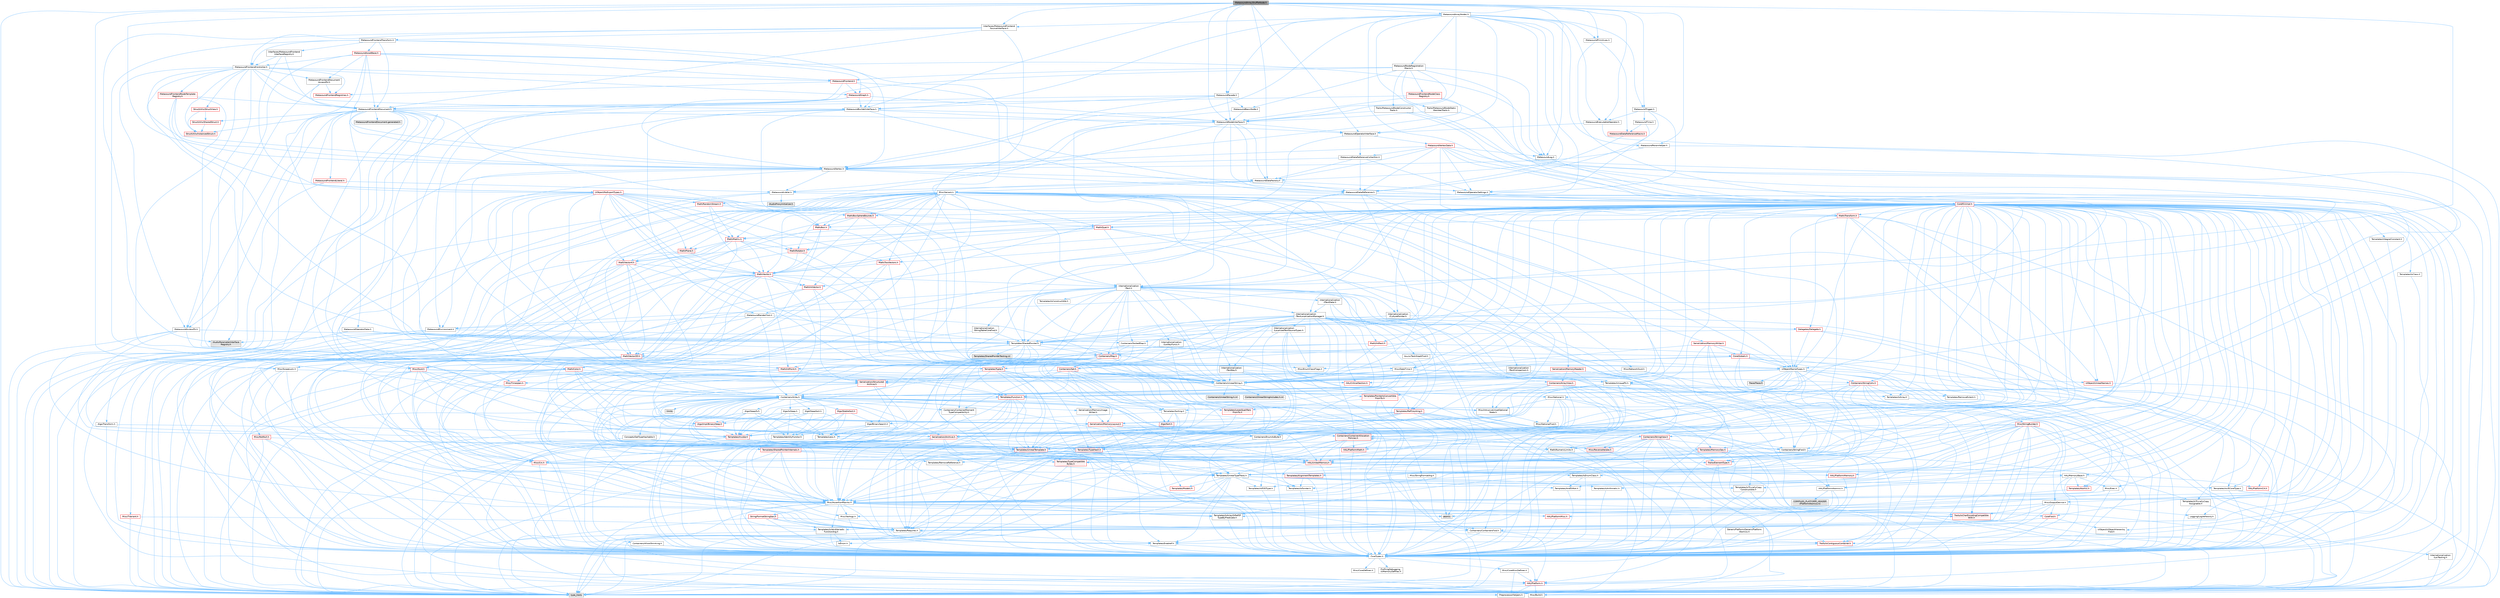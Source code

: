 digraph "MetasoundArrayShuffleNode.h"
{
 // INTERACTIVE_SVG=YES
 // LATEX_PDF_SIZE
  bgcolor="transparent";
  edge [fontname=Helvetica,fontsize=10,labelfontname=Helvetica,labelfontsize=10];
  node [fontname=Helvetica,fontsize=10,shape=box,height=0.2,width=0.4];
  Node1 [id="Node000001",label="MetasoundArrayShuffleNode.h",height=0.2,width=0.4,color="gray40", fillcolor="grey60", style="filled", fontcolor="black",tooltip=" "];
  Node1 -> Node2 [id="edge1_Node000001_Node000002",color="steelblue1",style="solid",tooltip=" "];
  Node2 [id="Node000002",label="Interfaces/MetasoundFrontend\lSourceInterface.h",height=0.2,width=0.4,color="grey40", fillcolor="white", style="filled",URL="$de/db5/MetasoundFrontendSourceInterface_8h.html",tooltip=" "];
  Node2 -> Node3 [id="edge2_Node000002_Node000003",color="steelblue1",style="solid",tooltip=" "];
  Node3 [id="Node000003",label="IAudioParameterInterface\lRegistry.h",height=0.2,width=0.4,color="grey60", fillcolor="#E0E0E0", style="filled",tooltip=" "];
  Node2 -> Node4 [id="edge3_Node000002_Node000004",color="steelblue1",style="solid",tooltip=" "];
  Node4 [id="Node000004",label="MetasoundFrontendDocument.h",height=0.2,width=0.4,color="grey40", fillcolor="white", style="filled",URL="$d2/de7/MetasoundFrontendDocument_8h.html",tooltip=" "];
  Node4 -> Node5 [id="edge4_Node000004_Node000005",color="steelblue1",style="solid",tooltip=" "];
  Node5 [id="Node000005",label="Algo/Transform.h",height=0.2,width=0.4,color="grey40", fillcolor="white", style="filled",URL="$de/d59/Algo_2Transform_8h.html",tooltip=" "];
  Node5 -> Node6 [id="edge5_Node000005_Node000006",color="steelblue1",style="solid",tooltip=" "];
  Node6 [id="Node000006",label="CoreTypes.h",height=0.2,width=0.4,color="grey40", fillcolor="white", style="filled",URL="$dc/dec/CoreTypes_8h.html",tooltip=" "];
  Node6 -> Node7 [id="edge6_Node000006_Node000007",color="steelblue1",style="solid",tooltip=" "];
  Node7 [id="Node000007",label="HAL/Platform.h",height=0.2,width=0.4,color="red", fillcolor="#FFF0F0", style="filled",URL="$d9/dd0/Platform_8h.html",tooltip=" "];
  Node7 -> Node8 [id="edge7_Node000007_Node000008",color="steelblue1",style="solid",tooltip=" "];
  Node8 [id="Node000008",label="Misc/Build.h",height=0.2,width=0.4,color="grey40", fillcolor="white", style="filled",URL="$d3/dbb/Build_8h.html",tooltip=" "];
  Node7 -> Node10 [id="edge8_Node000007_Node000010",color="steelblue1",style="solid",tooltip=" "];
  Node10 [id="Node000010",label="type_traits",height=0.2,width=0.4,color="grey60", fillcolor="#E0E0E0", style="filled",tooltip=" "];
  Node7 -> Node11 [id="edge9_Node000007_Node000011",color="steelblue1",style="solid",tooltip=" "];
  Node11 [id="Node000011",label="PreprocessorHelpers.h",height=0.2,width=0.4,color="grey40", fillcolor="white", style="filled",URL="$db/ddb/PreprocessorHelpers_8h.html",tooltip=" "];
  Node6 -> Node17 [id="edge10_Node000006_Node000017",color="steelblue1",style="solid",tooltip=" "];
  Node17 [id="Node000017",label="ProfilingDebugging\l/UMemoryDefines.h",height=0.2,width=0.4,color="grey40", fillcolor="white", style="filled",URL="$d2/da2/UMemoryDefines_8h.html",tooltip=" "];
  Node6 -> Node18 [id="edge11_Node000006_Node000018",color="steelblue1",style="solid",tooltip=" "];
  Node18 [id="Node000018",label="Misc/CoreMiscDefines.h",height=0.2,width=0.4,color="grey40", fillcolor="white", style="filled",URL="$da/d38/CoreMiscDefines_8h.html",tooltip=" "];
  Node18 -> Node7 [id="edge12_Node000018_Node000007",color="steelblue1",style="solid",tooltip=" "];
  Node18 -> Node11 [id="edge13_Node000018_Node000011",color="steelblue1",style="solid",tooltip=" "];
  Node6 -> Node19 [id="edge14_Node000006_Node000019",color="steelblue1",style="solid",tooltip=" "];
  Node19 [id="Node000019",label="Misc/CoreDefines.h",height=0.2,width=0.4,color="grey40", fillcolor="white", style="filled",URL="$d3/dd2/CoreDefines_8h.html",tooltip=" "];
  Node5 -> Node20 [id="edge15_Node000005_Node000020",color="steelblue1",style="solid",tooltip=" "];
  Node20 [id="Node000020",label="Templates/Invoke.h",height=0.2,width=0.4,color="red", fillcolor="#FFF0F0", style="filled",URL="$d7/deb/Invoke_8h.html",tooltip=" "];
  Node20 -> Node6 [id="edge16_Node000020_Node000006",color="steelblue1",style="solid",tooltip=" "];
  Node20 -> Node22 [id="edge17_Node000020_Node000022",color="steelblue1",style="solid",tooltip=" "];
  Node22 [id="Node000022",label="Templates/UnrealTemplate.h",height=0.2,width=0.4,color="red", fillcolor="#FFF0F0", style="filled",URL="$d4/d24/UnrealTemplate_8h.html",tooltip=" "];
  Node22 -> Node6 [id="edge18_Node000022_Node000006",color="steelblue1",style="solid",tooltip=" "];
  Node22 -> Node23 [id="edge19_Node000022_Node000023",color="steelblue1",style="solid",tooltip=" "];
  Node23 [id="Node000023",label="Templates/IsPointer.h",height=0.2,width=0.4,color="grey40", fillcolor="white", style="filled",URL="$d7/d05/IsPointer_8h.html",tooltip=" "];
  Node23 -> Node6 [id="edge20_Node000023_Node000006",color="steelblue1",style="solid",tooltip=" "];
  Node22 -> Node24 [id="edge21_Node000022_Node000024",color="steelblue1",style="solid",tooltip=" "];
  Node24 [id="Node000024",label="HAL/UnrealMemory.h",height=0.2,width=0.4,color="red", fillcolor="#FFF0F0", style="filled",URL="$d9/d96/UnrealMemory_8h.html",tooltip=" "];
  Node24 -> Node6 [id="edge22_Node000024_Node000006",color="steelblue1",style="solid",tooltip=" "];
  Node24 -> Node37 [id="edge23_Node000024_Node000037",color="steelblue1",style="solid",tooltip=" "];
  Node37 [id="Node000037",label="HAL/MemoryBase.h",height=0.2,width=0.4,color="grey40", fillcolor="white", style="filled",URL="$d6/d9f/MemoryBase_8h.html",tooltip=" "];
  Node37 -> Node6 [id="edge24_Node000037_Node000006",color="steelblue1",style="solid",tooltip=" "];
  Node37 -> Node38 [id="edge25_Node000037_Node000038",color="steelblue1",style="solid",tooltip=" "];
  Node38 [id="Node000038",label="HAL/PlatformAtomics.h",height=0.2,width=0.4,color="grey40", fillcolor="white", style="filled",URL="$d3/d36/PlatformAtomics_8h.html",tooltip=" "];
  Node38 -> Node6 [id="edge26_Node000038_Node000006",color="steelblue1",style="solid",tooltip=" "];
  Node38 -> Node39 [id="edge27_Node000038_Node000039",color="steelblue1",style="solid",tooltip=" "];
  Node39 [id="Node000039",label="GenericPlatform/GenericPlatform\lAtomics.h",height=0.2,width=0.4,color="grey40", fillcolor="white", style="filled",URL="$da/d72/GenericPlatformAtomics_8h.html",tooltip=" "];
  Node39 -> Node6 [id="edge28_Node000039_Node000006",color="steelblue1",style="solid",tooltip=" "];
  Node38 -> Node40 [id="edge29_Node000038_Node000040",color="steelblue1",style="solid",tooltip=" "];
  Node40 [id="Node000040",label="COMPILED_PLATFORM_HEADER\l(PlatformAtomics.h)",height=0.2,width=0.4,color="grey60", fillcolor="#E0E0E0", style="filled",tooltip=" "];
  Node37 -> Node41 [id="edge30_Node000037_Node000041",color="steelblue1",style="solid",tooltip=" "];
  Node41 [id="Node000041",label="HAL/PlatformCrt.h",height=0.2,width=0.4,color="red", fillcolor="#FFF0F0", style="filled",URL="$d8/d75/PlatformCrt_8h.html",tooltip=" "];
  Node37 -> Node49 [id="edge31_Node000037_Node000049",color="steelblue1",style="solid",tooltip=" "];
  Node49 [id="Node000049",label="Misc/Exec.h",height=0.2,width=0.4,color="grey40", fillcolor="white", style="filled",URL="$de/ddb/Exec_8h.html",tooltip=" "];
  Node49 -> Node6 [id="edge32_Node000049_Node000006",color="steelblue1",style="solid",tooltip=" "];
  Node49 -> Node50 [id="edge33_Node000049_Node000050",color="steelblue1",style="solid",tooltip=" "];
  Node50 [id="Node000050",label="Misc/AssertionMacros.h",height=0.2,width=0.4,color="grey40", fillcolor="white", style="filled",URL="$d0/dfa/AssertionMacros_8h.html",tooltip=" "];
  Node50 -> Node6 [id="edge34_Node000050_Node000006",color="steelblue1",style="solid",tooltip=" "];
  Node50 -> Node7 [id="edge35_Node000050_Node000007",color="steelblue1",style="solid",tooltip=" "];
  Node50 -> Node51 [id="edge36_Node000050_Node000051",color="steelblue1",style="solid",tooltip=" "];
  Node51 [id="Node000051",label="HAL/PlatformMisc.h",height=0.2,width=0.4,color="red", fillcolor="#FFF0F0", style="filled",URL="$d0/df5/PlatformMisc_8h.html",tooltip=" "];
  Node51 -> Node6 [id="edge37_Node000051_Node000006",color="steelblue1",style="solid",tooltip=" "];
  Node50 -> Node11 [id="edge38_Node000050_Node000011",color="steelblue1",style="solid",tooltip=" "];
  Node50 -> Node67 [id="edge39_Node000050_Node000067",color="steelblue1",style="solid",tooltip=" "];
  Node67 [id="Node000067",label="Templates/EnableIf.h",height=0.2,width=0.4,color="grey40", fillcolor="white", style="filled",URL="$d7/d60/EnableIf_8h.html",tooltip=" "];
  Node67 -> Node6 [id="edge40_Node000067_Node000006",color="steelblue1",style="solid",tooltip=" "];
  Node50 -> Node68 [id="edge41_Node000050_Node000068",color="steelblue1",style="solid",tooltip=" "];
  Node68 [id="Node000068",label="Templates/IsArrayOrRefOf\lTypeByPredicate.h",height=0.2,width=0.4,color="grey40", fillcolor="white", style="filled",URL="$d6/da1/IsArrayOrRefOfTypeByPredicate_8h.html",tooltip=" "];
  Node68 -> Node6 [id="edge42_Node000068_Node000006",color="steelblue1",style="solid",tooltip=" "];
  Node50 -> Node69 [id="edge43_Node000050_Node000069",color="steelblue1",style="solid",tooltip=" "];
  Node69 [id="Node000069",label="Templates/IsValidVariadic\lFunctionArg.h",height=0.2,width=0.4,color="grey40", fillcolor="white", style="filled",URL="$d0/dc8/IsValidVariadicFunctionArg_8h.html",tooltip=" "];
  Node69 -> Node6 [id="edge44_Node000069_Node000006",color="steelblue1",style="solid",tooltip=" "];
  Node69 -> Node70 [id="edge45_Node000069_Node000070",color="steelblue1",style="solid",tooltip=" "];
  Node70 [id="Node000070",label="IsEnum.h",height=0.2,width=0.4,color="grey40", fillcolor="white", style="filled",URL="$d4/de5/IsEnum_8h.html",tooltip=" "];
  Node69 -> Node10 [id="edge46_Node000069_Node000010",color="steelblue1",style="solid",tooltip=" "];
  Node50 -> Node71 [id="edge47_Node000050_Node000071",color="steelblue1",style="solid",tooltip=" "];
  Node71 [id="Node000071",label="Traits/IsCharEncodingCompatible\lWith.h",height=0.2,width=0.4,color="red", fillcolor="#FFF0F0", style="filled",URL="$df/dd1/IsCharEncodingCompatibleWith_8h.html",tooltip=" "];
  Node71 -> Node10 [id="edge48_Node000071_Node000010",color="steelblue1",style="solid",tooltip=" "];
  Node50 -> Node73 [id="edge49_Node000050_Node000073",color="steelblue1",style="solid",tooltip=" "];
  Node73 [id="Node000073",label="Misc/VarArgs.h",height=0.2,width=0.4,color="grey40", fillcolor="white", style="filled",URL="$d5/d6f/VarArgs_8h.html",tooltip=" "];
  Node73 -> Node6 [id="edge50_Node000073_Node000006",color="steelblue1",style="solid",tooltip=" "];
  Node50 -> Node74 [id="edge51_Node000050_Node000074",color="steelblue1",style="solid",tooltip=" "];
  Node74 [id="Node000074",label="String/FormatStringSan.h",height=0.2,width=0.4,color="red", fillcolor="#FFF0F0", style="filled",URL="$d3/d8b/FormatStringSan_8h.html",tooltip=" "];
  Node74 -> Node10 [id="edge52_Node000074_Node000010",color="steelblue1",style="solid",tooltip=" "];
  Node74 -> Node6 [id="edge53_Node000074_Node000006",color="steelblue1",style="solid",tooltip=" "];
  Node74 -> Node75 [id="edge54_Node000074_Node000075",color="steelblue1",style="solid",tooltip=" "];
  Node75 [id="Node000075",label="Templates/Requires.h",height=0.2,width=0.4,color="grey40", fillcolor="white", style="filled",URL="$dc/d96/Requires_8h.html",tooltip=" "];
  Node75 -> Node67 [id="edge55_Node000075_Node000067",color="steelblue1",style="solid",tooltip=" "];
  Node75 -> Node10 [id="edge56_Node000075_Node000010",color="steelblue1",style="solid",tooltip=" "];
  Node74 -> Node69 [id="edge57_Node000074_Node000069",color="steelblue1",style="solid",tooltip=" "];
  Node74 -> Node27 [id="edge58_Node000074_Node000027",color="steelblue1",style="solid",tooltip=" "];
  Node27 [id="Node000027",label="Containers/ContainersFwd.h",height=0.2,width=0.4,color="grey40", fillcolor="white", style="filled",URL="$d4/d0a/ContainersFwd_8h.html",tooltip=" "];
  Node27 -> Node7 [id="edge59_Node000027_Node000007",color="steelblue1",style="solid",tooltip=" "];
  Node27 -> Node6 [id="edge60_Node000027_Node000006",color="steelblue1",style="solid",tooltip=" "];
  Node27 -> Node28 [id="edge61_Node000027_Node000028",color="steelblue1",style="solid",tooltip=" "];
  Node28 [id="Node000028",label="Traits/IsContiguousContainer.h",height=0.2,width=0.4,color="red", fillcolor="#FFF0F0", style="filled",URL="$d5/d3c/IsContiguousContainer_8h.html",tooltip=" "];
  Node28 -> Node6 [id="edge62_Node000028_Node000006",color="steelblue1",style="solid",tooltip=" "];
  Node50 -> Node80 [id="edge63_Node000050_Node000080",color="steelblue1",style="solid",tooltip=" "];
  Node80 [id="Node000080",label="atomic",height=0.2,width=0.4,color="grey60", fillcolor="#E0E0E0", style="filled",tooltip=" "];
  Node37 -> Node81 [id="edge64_Node000037_Node000081",color="steelblue1",style="solid",tooltip=" "];
  Node81 [id="Node000081",label="Misc/OutputDevice.h",height=0.2,width=0.4,color="grey40", fillcolor="white", style="filled",URL="$d7/d32/OutputDevice_8h.html",tooltip=" "];
  Node81 -> Node26 [id="edge65_Node000081_Node000026",color="steelblue1",style="solid",tooltip=" "];
  Node26 [id="Node000026",label="CoreFwd.h",height=0.2,width=0.4,color="red", fillcolor="#FFF0F0", style="filled",URL="$d1/d1e/CoreFwd_8h.html",tooltip=" "];
  Node26 -> Node6 [id="edge66_Node000026_Node000006",color="steelblue1",style="solid",tooltip=" "];
  Node26 -> Node27 [id="edge67_Node000026_Node000027",color="steelblue1",style="solid",tooltip=" "];
  Node26 -> Node32 [id="edge68_Node000026_Node000032",color="steelblue1",style="solid",tooltip=" "];
  Node32 [id="Node000032",label="UObject/UObjectHierarchy\lFwd.h",height=0.2,width=0.4,color="grey40", fillcolor="white", style="filled",URL="$d3/d13/UObjectHierarchyFwd_8h.html",tooltip=" "];
  Node81 -> Node6 [id="edge69_Node000081_Node000006",color="steelblue1",style="solid",tooltip=" "];
  Node81 -> Node82 [id="edge70_Node000081_Node000082",color="steelblue1",style="solid",tooltip=" "];
  Node82 [id="Node000082",label="Logging/LogVerbosity.h",height=0.2,width=0.4,color="grey40", fillcolor="white", style="filled",URL="$d2/d8f/LogVerbosity_8h.html",tooltip=" "];
  Node82 -> Node6 [id="edge71_Node000082_Node000006",color="steelblue1",style="solid",tooltip=" "];
  Node81 -> Node73 [id="edge72_Node000081_Node000073",color="steelblue1",style="solid",tooltip=" "];
  Node81 -> Node68 [id="edge73_Node000081_Node000068",color="steelblue1",style="solid",tooltip=" "];
  Node81 -> Node69 [id="edge74_Node000081_Node000069",color="steelblue1",style="solid",tooltip=" "];
  Node81 -> Node71 [id="edge75_Node000081_Node000071",color="steelblue1",style="solid",tooltip=" "];
  Node37 -> Node83 [id="edge76_Node000037_Node000083",color="steelblue1",style="solid",tooltip=" "];
  Node83 [id="Node000083",label="Templates/Atomic.h",height=0.2,width=0.4,color="red", fillcolor="#FFF0F0", style="filled",URL="$d3/d91/Atomic_8h.html",tooltip=" "];
  Node83 -> Node80 [id="edge77_Node000083_Node000080",color="steelblue1",style="solid",tooltip=" "];
  Node24 -> Node92 [id="edge78_Node000024_Node000092",color="steelblue1",style="solid",tooltip=" "];
  Node92 [id="Node000092",label="HAL/PlatformMemory.h",height=0.2,width=0.4,color="red", fillcolor="#FFF0F0", style="filled",URL="$de/d68/PlatformMemory_8h.html",tooltip=" "];
  Node92 -> Node6 [id="edge79_Node000092_Node000006",color="steelblue1",style="solid",tooltip=" "];
  Node24 -> Node23 [id="edge80_Node000024_Node000023",color="steelblue1",style="solid",tooltip=" "];
  Node22 -> Node97 [id="edge81_Node000022_Node000097",color="steelblue1",style="solid",tooltip=" "];
  Node97 [id="Node000097",label="Templates/UnrealTypeTraits.h",height=0.2,width=0.4,color="grey40", fillcolor="white", style="filled",URL="$d2/d2d/UnrealTypeTraits_8h.html",tooltip=" "];
  Node97 -> Node6 [id="edge82_Node000097_Node000006",color="steelblue1",style="solid",tooltip=" "];
  Node97 -> Node23 [id="edge83_Node000097_Node000023",color="steelblue1",style="solid",tooltip=" "];
  Node97 -> Node50 [id="edge84_Node000097_Node000050",color="steelblue1",style="solid",tooltip=" "];
  Node97 -> Node88 [id="edge85_Node000097_Node000088",color="steelblue1",style="solid",tooltip=" "];
  Node88 [id="Node000088",label="Templates/AndOrNot.h",height=0.2,width=0.4,color="grey40", fillcolor="white", style="filled",URL="$db/d0a/AndOrNot_8h.html",tooltip=" "];
  Node88 -> Node6 [id="edge86_Node000088_Node000006",color="steelblue1",style="solid",tooltip=" "];
  Node97 -> Node67 [id="edge87_Node000097_Node000067",color="steelblue1",style="solid",tooltip=" "];
  Node97 -> Node98 [id="edge88_Node000097_Node000098",color="steelblue1",style="solid",tooltip=" "];
  Node98 [id="Node000098",label="Templates/IsArithmetic.h",height=0.2,width=0.4,color="grey40", fillcolor="white", style="filled",URL="$d2/d5d/IsArithmetic_8h.html",tooltip=" "];
  Node98 -> Node6 [id="edge89_Node000098_Node000006",color="steelblue1",style="solid",tooltip=" "];
  Node97 -> Node70 [id="edge90_Node000097_Node000070",color="steelblue1",style="solid",tooltip=" "];
  Node97 -> Node99 [id="edge91_Node000097_Node000099",color="steelblue1",style="solid",tooltip=" "];
  Node99 [id="Node000099",label="Templates/Models.h",height=0.2,width=0.4,color="red", fillcolor="#FFF0F0", style="filled",URL="$d3/d0c/Models_8h.html",tooltip=" "];
  Node97 -> Node100 [id="edge92_Node000097_Node000100",color="steelblue1",style="solid",tooltip=" "];
  Node100 [id="Node000100",label="Templates/IsPODType.h",height=0.2,width=0.4,color="grey40", fillcolor="white", style="filled",URL="$d7/db1/IsPODType_8h.html",tooltip=" "];
  Node100 -> Node6 [id="edge93_Node000100_Node000006",color="steelblue1",style="solid",tooltip=" "];
  Node97 -> Node101 [id="edge94_Node000097_Node000101",color="steelblue1",style="solid",tooltip=" "];
  Node101 [id="Node000101",label="Templates/IsUECoreType.h",height=0.2,width=0.4,color="grey40", fillcolor="white", style="filled",URL="$d1/db8/IsUECoreType_8h.html",tooltip=" "];
  Node101 -> Node6 [id="edge95_Node000101_Node000006",color="steelblue1",style="solid",tooltip=" "];
  Node101 -> Node10 [id="edge96_Node000101_Node000010",color="steelblue1",style="solid",tooltip=" "];
  Node97 -> Node89 [id="edge97_Node000097_Node000089",color="steelblue1",style="solid",tooltip=" "];
  Node89 [id="Node000089",label="Templates/IsTriviallyCopy\lConstructible.h",height=0.2,width=0.4,color="grey40", fillcolor="white", style="filled",URL="$d3/d78/IsTriviallyCopyConstructible_8h.html",tooltip=" "];
  Node89 -> Node6 [id="edge98_Node000089_Node000006",color="steelblue1",style="solid",tooltip=" "];
  Node89 -> Node10 [id="edge99_Node000089_Node000010",color="steelblue1",style="solid",tooltip=" "];
  Node22 -> Node102 [id="edge100_Node000022_Node000102",color="steelblue1",style="solid",tooltip=" "];
  Node102 [id="Node000102",label="Templates/RemoveReference.h",height=0.2,width=0.4,color="grey40", fillcolor="white", style="filled",URL="$da/dbe/RemoveReference_8h.html",tooltip=" "];
  Node102 -> Node6 [id="edge101_Node000102_Node000006",color="steelblue1",style="solid",tooltip=" "];
  Node22 -> Node75 [id="edge102_Node000022_Node000075",color="steelblue1",style="solid",tooltip=" "];
  Node22 -> Node103 [id="edge103_Node000022_Node000103",color="steelblue1",style="solid",tooltip=" "];
  Node103 [id="Node000103",label="Templates/TypeCompatible\lBytes.h",height=0.2,width=0.4,color="red", fillcolor="#FFF0F0", style="filled",URL="$df/d0a/TypeCompatibleBytes_8h.html",tooltip=" "];
  Node103 -> Node6 [id="edge104_Node000103_Node000006",color="steelblue1",style="solid",tooltip=" "];
  Node103 -> Node10 [id="edge105_Node000103_Node000010",color="steelblue1",style="solid",tooltip=" "];
  Node22 -> Node28 [id="edge106_Node000022_Node000028",color="steelblue1",style="solid",tooltip=" "];
  Node22 -> Node10 [id="edge107_Node000022_Node000010",color="steelblue1",style="solid",tooltip=" "];
  Node20 -> Node10 [id="edge108_Node000020_Node000010",color="steelblue1",style="solid",tooltip=" "];
  Node4 -> Node105 [id="edge109_Node000004_Node000105",color="steelblue1",style="solid",tooltip=" "];
  Node105 [id="Node000105",label="Containers/Array.h",height=0.2,width=0.4,color="grey40", fillcolor="white", style="filled",URL="$df/dd0/Array_8h.html",tooltip=" "];
  Node105 -> Node6 [id="edge110_Node000105_Node000006",color="steelblue1",style="solid",tooltip=" "];
  Node105 -> Node50 [id="edge111_Node000105_Node000050",color="steelblue1",style="solid",tooltip=" "];
  Node105 -> Node106 [id="edge112_Node000105_Node000106",color="steelblue1",style="solid",tooltip=" "];
  Node106 [id="Node000106",label="Misc/IntrusiveUnsetOptional\lState.h",height=0.2,width=0.4,color="grey40", fillcolor="white", style="filled",URL="$d2/d0a/IntrusiveUnsetOptionalState_8h.html",tooltip=" "];
  Node106 -> Node107 [id="edge113_Node000106_Node000107",color="steelblue1",style="solid",tooltip=" "];
  Node107 [id="Node000107",label="Misc/OptionalFwd.h",height=0.2,width=0.4,color="grey40", fillcolor="white", style="filled",URL="$dc/d50/OptionalFwd_8h.html",tooltip=" "];
  Node105 -> Node108 [id="edge114_Node000105_Node000108",color="steelblue1",style="solid",tooltip=" "];
  Node108 [id="Node000108",label="Misc/ReverseIterate.h",height=0.2,width=0.4,color="red", fillcolor="#FFF0F0", style="filled",URL="$db/de3/ReverseIterate_8h.html",tooltip=" "];
  Node108 -> Node7 [id="edge115_Node000108_Node000007",color="steelblue1",style="solid",tooltip=" "];
  Node105 -> Node24 [id="edge116_Node000105_Node000024",color="steelblue1",style="solid",tooltip=" "];
  Node105 -> Node97 [id="edge117_Node000105_Node000097",color="steelblue1",style="solid",tooltip=" "];
  Node105 -> Node22 [id="edge118_Node000105_Node000022",color="steelblue1",style="solid",tooltip=" "];
  Node105 -> Node110 [id="edge119_Node000105_Node000110",color="steelblue1",style="solid",tooltip=" "];
  Node110 [id="Node000110",label="Containers/AllowShrinking.h",height=0.2,width=0.4,color="grey40", fillcolor="white", style="filled",URL="$d7/d1a/AllowShrinking_8h.html",tooltip=" "];
  Node110 -> Node6 [id="edge120_Node000110_Node000006",color="steelblue1",style="solid",tooltip=" "];
  Node105 -> Node111 [id="edge121_Node000105_Node000111",color="steelblue1",style="solid",tooltip=" "];
  Node111 [id="Node000111",label="Containers/ContainerAllocation\lPolicies.h",height=0.2,width=0.4,color="red", fillcolor="#FFF0F0", style="filled",URL="$d7/dff/ContainerAllocationPolicies_8h.html",tooltip=" "];
  Node111 -> Node6 [id="edge122_Node000111_Node000006",color="steelblue1",style="solid",tooltip=" "];
  Node111 -> Node111 [id="edge123_Node000111_Node000111",color="steelblue1",style="solid",tooltip=" "];
  Node111 -> Node113 [id="edge124_Node000111_Node000113",color="steelblue1",style="solid",tooltip=" "];
  Node113 [id="Node000113",label="HAL/PlatformMath.h",height=0.2,width=0.4,color="red", fillcolor="#FFF0F0", style="filled",URL="$dc/d53/PlatformMath_8h.html",tooltip=" "];
  Node113 -> Node6 [id="edge125_Node000113_Node000006",color="steelblue1",style="solid",tooltip=" "];
  Node111 -> Node24 [id="edge126_Node000111_Node000024",color="steelblue1",style="solid",tooltip=" "];
  Node111 -> Node56 [id="edge127_Node000111_Node000056",color="steelblue1",style="solid",tooltip=" "];
  Node56 [id="Node000056",label="Math/NumericLimits.h",height=0.2,width=0.4,color="grey40", fillcolor="white", style="filled",URL="$df/d1b/NumericLimits_8h.html",tooltip=" "];
  Node56 -> Node6 [id="edge128_Node000056_Node000006",color="steelblue1",style="solid",tooltip=" "];
  Node111 -> Node50 [id="edge129_Node000111_Node000050",color="steelblue1",style="solid",tooltip=" "];
  Node111 -> Node122 [id="edge130_Node000111_Node000122",color="steelblue1",style="solid",tooltip=" "];
  Node122 [id="Node000122",label="Templates/MemoryOps.h",height=0.2,width=0.4,color="red", fillcolor="#FFF0F0", style="filled",URL="$db/dea/MemoryOps_8h.html",tooltip=" "];
  Node122 -> Node6 [id="edge131_Node000122_Node000006",color="steelblue1",style="solid",tooltip=" "];
  Node122 -> Node24 [id="edge132_Node000122_Node000024",color="steelblue1",style="solid",tooltip=" "];
  Node122 -> Node90 [id="edge133_Node000122_Node000090",color="steelblue1",style="solid",tooltip=" "];
  Node90 [id="Node000090",label="Templates/IsTriviallyCopy\lAssignable.h",height=0.2,width=0.4,color="grey40", fillcolor="white", style="filled",URL="$d2/df2/IsTriviallyCopyAssignable_8h.html",tooltip=" "];
  Node90 -> Node6 [id="edge134_Node000090_Node000006",color="steelblue1",style="solid",tooltip=" "];
  Node90 -> Node10 [id="edge135_Node000090_Node000010",color="steelblue1",style="solid",tooltip=" "];
  Node122 -> Node89 [id="edge136_Node000122_Node000089",color="steelblue1",style="solid",tooltip=" "];
  Node122 -> Node75 [id="edge137_Node000122_Node000075",color="steelblue1",style="solid",tooltip=" "];
  Node122 -> Node97 [id="edge138_Node000122_Node000097",color="steelblue1",style="solid",tooltip=" "];
  Node122 -> Node10 [id="edge139_Node000122_Node000010",color="steelblue1",style="solid",tooltip=" "];
  Node111 -> Node103 [id="edge140_Node000111_Node000103",color="steelblue1",style="solid",tooltip=" "];
  Node111 -> Node10 [id="edge141_Node000111_Node000010",color="steelblue1",style="solid",tooltip=" "];
  Node105 -> Node123 [id="edge142_Node000105_Node000123",color="steelblue1",style="solid",tooltip=" "];
  Node123 [id="Node000123",label="Containers/ContainerElement\lTypeCompatibility.h",height=0.2,width=0.4,color="grey40", fillcolor="white", style="filled",URL="$df/ddf/ContainerElementTypeCompatibility_8h.html",tooltip=" "];
  Node123 -> Node6 [id="edge143_Node000123_Node000006",color="steelblue1",style="solid",tooltip=" "];
  Node123 -> Node97 [id="edge144_Node000123_Node000097",color="steelblue1",style="solid",tooltip=" "];
  Node105 -> Node124 [id="edge145_Node000105_Node000124",color="steelblue1",style="solid",tooltip=" "];
  Node124 [id="Node000124",label="Serialization/Archive.h",height=0.2,width=0.4,color="red", fillcolor="#FFF0F0", style="filled",URL="$d7/d3b/Archive_8h.html",tooltip=" "];
  Node124 -> Node26 [id="edge146_Node000124_Node000026",color="steelblue1",style="solid",tooltip=" "];
  Node124 -> Node6 [id="edge147_Node000124_Node000006",color="steelblue1",style="solid",tooltip=" "];
  Node124 -> Node50 [id="edge148_Node000124_Node000050",color="steelblue1",style="solid",tooltip=" "];
  Node124 -> Node8 [id="edge149_Node000124_Node000008",color="steelblue1",style="solid",tooltip=" "];
  Node124 -> Node73 [id="edge150_Node000124_Node000073",color="steelblue1",style="solid",tooltip=" "];
  Node124 -> Node67 [id="edge151_Node000124_Node000067",color="steelblue1",style="solid",tooltip=" "];
  Node124 -> Node68 [id="edge152_Node000124_Node000068",color="steelblue1",style="solid",tooltip=" "];
  Node124 -> Node132 [id="edge153_Node000124_Node000132",color="steelblue1",style="solid",tooltip=" "];
  Node132 [id="Node000132",label="Templates/IsEnumClass.h",height=0.2,width=0.4,color="grey40", fillcolor="white", style="filled",URL="$d7/d15/IsEnumClass_8h.html",tooltip=" "];
  Node132 -> Node6 [id="edge154_Node000132_Node000006",color="steelblue1",style="solid",tooltip=" "];
  Node132 -> Node88 [id="edge155_Node000132_Node000088",color="steelblue1",style="solid",tooltip=" "];
  Node124 -> Node69 [id="edge156_Node000124_Node000069",color="steelblue1",style="solid",tooltip=" "];
  Node124 -> Node22 [id="edge157_Node000124_Node000022",color="steelblue1",style="solid",tooltip=" "];
  Node124 -> Node71 [id="edge158_Node000124_Node000071",color="steelblue1",style="solid",tooltip=" "];
  Node105 -> Node134 [id="edge159_Node000105_Node000134",color="steelblue1",style="solid",tooltip=" "];
  Node134 [id="Node000134",label="Serialization/MemoryImage\lWriter.h",height=0.2,width=0.4,color="grey40", fillcolor="white", style="filled",URL="$d0/d08/MemoryImageWriter_8h.html",tooltip=" "];
  Node134 -> Node6 [id="edge160_Node000134_Node000006",color="steelblue1",style="solid",tooltip=" "];
  Node134 -> Node135 [id="edge161_Node000134_Node000135",color="steelblue1",style="solid",tooltip=" "];
  Node135 [id="Node000135",label="Serialization/MemoryLayout.h",height=0.2,width=0.4,color="red", fillcolor="#FFF0F0", style="filled",URL="$d7/d66/MemoryLayout_8h.html",tooltip=" "];
  Node135 -> Node138 [id="edge162_Node000135_Node000138",color="steelblue1",style="solid",tooltip=" "];
  Node138 [id="Node000138",label="Containers/EnumAsByte.h",height=0.2,width=0.4,color="grey40", fillcolor="white", style="filled",URL="$d6/d9a/EnumAsByte_8h.html",tooltip=" "];
  Node138 -> Node6 [id="edge163_Node000138_Node000006",color="steelblue1",style="solid",tooltip=" "];
  Node138 -> Node100 [id="edge164_Node000138_Node000100",color="steelblue1",style="solid",tooltip=" "];
  Node138 -> Node139 [id="edge165_Node000138_Node000139",color="steelblue1",style="solid",tooltip=" "];
  Node139 [id="Node000139",label="Templates/TypeHash.h",height=0.2,width=0.4,color="red", fillcolor="#FFF0F0", style="filled",URL="$d1/d62/TypeHash_8h.html",tooltip=" "];
  Node139 -> Node6 [id="edge166_Node000139_Node000006",color="steelblue1",style="solid",tooltip=" "];
  Node139 -> Node75 [id="edge167_Node000139_Node000075",color="steelblue1",style="solid",tooltip=" "];
  Node139 -> Node140 [id="edge168_Node000139_Node000140",color="steelblue1",style="solid",tooltip=" "];
  Node140 [id="Node000140",label="Misc/Crc.h",height=0.2,width=0.4,color="red", fillcolor="#FFF0F0", style="filled",URL="$d4/dd2/Crc_8h.html",tooltip=" "];
  Node140 -> Node6 [id="edge169_Node000140_Node000006",color="steelblue1",style="solid",tooltip=" "];
  Node140 -> Node50 [id="edge170_Node000140_Node000050",color="steelblue1",style="solid",tooltip=" "];
  Node140 -> Node97 [id="edge171_Node000140_Node000097",color="steelblue1",style="solid",tooltip=" "];
  Node139 -> Node10 [id="edge172_Node000139_Node000010",color="steelblue1",style="solid",tooltip=" "];
  Node135 -> Node53 [id="edge173_Node000135_Node000053",color="steelblue1",style="solid",tooltip=" "];
  Node53 [id="Node000053",label="Containers/StringFwd.h",height=0.2,width=0.4,color="grey40", fillcolor="white", style="filled",URL="$df/d37/StringFwd_8h.html",tooltip=" "];
  Node53 -> Node6 [id="edge174_Node000053_Node000006",color="steelblue1",style="solid",tooltip=" "];
  Node53 -> Node54 [id="edge175_Node000053_Node000054",color="steelblue1",style="solid",tooltip=" "];
  Node54 [id="Node000054",label="Traits/ElementType.h",height=0.2,width=0.4,color="red", fillcolor="#FFF0F0", style="filled",URL="$d5/d4f/ElementType_8h.html",tooltip=" "];
  Node54 -> Node7 [id="edge176_Node000054_Node000007",color="steelblue1",style="solid",tooltip=" "];
  Node54 -> Node10 [id="edge177_Node000054_Node000010",color="steelblue1",style="solid",tooltip=" "];
  Node53 -> Node28 [id="edge178_Node000053_Node000028",color="steelblue1",style="solid",tooltip=" "];
  Node135 -> Node24 [id="edge179_Node000135_Node000024",color="steelblue1",style="solid",tooltip=" "];
  Node135 -> Node67 [id="edge180_Node000135_Node000067",color="steelblue1",style="solid",tooltip=" "];
  Node135 -> Node99 [id="edge181_Node000135_Node000099",color="steelblue1",style="solid",tooltip=" "];
  Node135 -> Node22 [id="edge182_Node000135_Node000022",color="steelblue1",style="solid",tooltip=" "];
  Node105 -> Node148 [id="edge183_Node000105_Node000148",color="steelblue1",style="solid",tooltip=" "];
  Node148 [id="Node000148",label="Algo/Heapify.h",height=0.2,width=0.4,color="grey40", fillcolor="white", style="filled",URL="$d0/d2a/Heapify_8h.html",tooltip=" "];
  Node148 -> Node149 [id="edge184_Node000148_Node000149",color="steelblue1",style="solid",tooltip=" "];
  Node149 [id="Node000149",label="Algo/Impl/BinaryHeap.h",height=0.2,width=0.4,color="red", fillcolor="#FFF0F0", style="filled",URL="$d7/da3/Algo_2Impl_2BinaryHeap_8h.html",tooltip=" "];
  Node149 -> Node20 [id="edge185_Node000149_Node000020",color="steelblue1",style="solid",tooltip=" "];
  Node149 -> Node10 [id="edge186_Node000149_Node000010",color="steelblue1",style="solid",tooltip=" "];
  Node148 -> Node152 [id="edge187_Node000148_Node000152",color="steelblue1",style="solid",tooltip=" "];
  Node152 [id="Node000152",label="Templates/IdentityFunctor.h",height=0.2,width=0.4,color="grey40", fillcolor="white", style="filled",URL="$d7/d2e/IdentityFunctor_8h.html",tooltip=" "];
  Node152 -> Node7 [id="edge188_Node000152_Node000007",color="steelblue1",style="solid",tooltip=" "];
  Node148 -> Node20 [id="edge189_Node000148_Node000020",color="steelblue1",style="solid",tooltip=" "];
  Node148 -> Node153 [id="edge190_Node000148_Node000153",color="steelblue1",style="solid",tooltip=" "];
  Node153 [id="Node000153",label="Templates/Less.h",height=0.2,width=0.4,color="grey40", fillcolor="white", style="filled",URL="$de/dc8/Less_8h.html",tooltip=" "];
  Node153 -> Node6 [id="edge191_Node000153_Node000006",color="steelblue1",style="solid",tooltip=" "];
  Node153 -> Node22 [id="edge192_Node000153_Node000022",color="steelblue1",style="solid",tooltip=" "];
  Node148 -> Node22 [id="edge193_Node000148_Node000022",color="steelblue1",style="solid",tooltip=" "];
  Node105 -> Node154 [id="edge194_Node000105_Node000154",color="steelblue1",style="solid",tooltip=" "];
  Node154 [id="Node000154",label="Algo/HeapSort.h",height=0.2,width=0.4,color="grey40", fillcolor="white", style="filled",URL="$d3/d92/HeapSort_8h.html",tooltip=" "];
  Node154 -> Node149 [id="edge195_Node000154_Node000149",color="steelblue1",style="solid",tooltip=" "];
  Node154 -> Node152 [id="edge196_Node000154_Node000152",color="steelblue1",style="solid",tooltip=" "];
  Node154 -> Node153 [id="edge197_Node000154_Node000153",color="steelblue1",style="solid",tooltip=" "];
  Node154 -> Node22 [id="edge198_Node000154_Node000022",color="steelblue1",style="solid",tooltip=" "];
  Node105 -> Node155 [id="edge199_Node000105_Node000155",color="steelblue1",style="solid",tooltip=" "];
  Node155 [id="Node000155",label="Algo/IsHeap.h",height=0.2,width=0.4,color="grey40", fillcolor="white", style="filled",URL="$de/d32/IsHeap_8h.html",tooltip=" "];
  Node155 -> Node149 [id="edge200_Node000155_Node000149",color="steelblue1",style="solid",tooltip=" "];
  Node155 -> Node152 [id="edge201_Node000155_Node000152",color="steelblue1",style="solid",tooltip=" "];
  Node155 -> Node20 [id="edge202_Node000155_Node000020",color="steelblue1",style="solid",tooltip=" "];
  Node155 -> Node153 [id="edge203_Node000155_Node000153",color="steelblue1",style="solid",tooltip=" "];
  Node155 -> Node22 [id="edge204_Node000155_Node000022",color="steelblue1",style="solid",tooltip=" "];
  Node105 -> Node149 [id="edge205_Node000105_Node000149",color="steelblue1",style="solid",tooltip=" "];
  Node105 -> Node156 [id="edge206_Node000105_Node000156",color="steelblue1",style="solid",tooltip=" "];
  Node156 [id="Node000156",label="Algo/StableSort.h",height=0.2,width=0.4,color="red", fillcolor="#FFF0F0", style="filled",URL="$d7/d3c/StableSort_8h.html",tooltip=" "];
  Node156 -> Node157 [id="edge207_Node000156_Node000157",color="steelblue1",style="solid",tooltip=" "];
  Node157 [id="Node000157",label="Algo/BinarySearch.h",height=0.2,width=0.4,color="grey40", fillcolor="white", style="filled",URL="$db/db4/BinarySearch_8h.html",tooltip=" "];
  Node157 -> Node152 [id="edge208_Node000157_Node000152",color="steelblue1",style="solid",tooltip=" "];
  Node157 -> Node20 [id="edge209_Node000157_Node000020",color="steelblue1",style="solid",tooltip=" "];
  Node157 -> Node153 [id="edge210_Node000157_Node000153",color="steelblue1",style="solid",tooltip=" "];
  Node156 -> Node152 [id="edge211_Node000156_Node000152",color="steelblue1",style="solid",tooltip=" "];
  Node156 -> Node20 [id="edge212_Node000156_Node000020",color="steelblue1",style="solid",tooltip=" "];
  Node156 -> Node153 [id="edge213_Node000156_Node000153",color="steelblue1",style="solid",tooltip=" "];
  Node156 -> Node22 [id="edge214_Node000156_Node000022",color="steelblue1",style="solid",tooltip=" "];
  Node105 -> Node159 [id="edge215_Node000105_Node000159",color="steelblue1",style="solid",tooltip=" "];
  Node159 [id="Node000159",label="Concepts/GetTypeHashable.h",height=0.2,width=0.4,color="grey40", fillcolor="white", style="filled",URL="$d3/da2/GetTypeHashable_8h.html",tooltip=" "];
  Node159 -> Node6 [id="edge216_Node000159_Node000006",color="steelblue1",style="solid",tooltip=" "];
  Node159 -> Node139 [id="edge217_Node000159_Node000139",color="steelblue1",style="solid",tooltip=" "];
  Node105 -> Node152 [id="edge218_Node000105_Node000152",color="steelblue1",style="solid",tooltip=" "];
  Node105 -> Node20 [id="edge219_Node000105_Node000020",color="steelblue1",style="solid",tooltip=" "];
  Node105 -> Node153 [id="edge220_Node000105_Node000153",color="steelblue1",style="solid",tooltip=" "];
  Node105 -> Node160 [id="edge221_Node000105_Node000160",color="steelblue1",style="solid",tooltip=" "];
  Node160 [id="Node000160",label="Templates/LosesQualifiers\lFromTo.h",height=0.2,width=0.4,color="red", fillcolor="#FFF0F0", style="filled",URL="$d2/db3/LosesQualifiersFromTo_8h.html",tooltip=" "];
  Node160 -> Node10 [id="edge222_Node000160_Node000010",color="steelblue1",style="solid",tooltip=" "];
  Node105 -> Node75 [id="edge223_Node000105_Node000075",color="steelblue1",style="solid",tooltip=" "];
  Node105 -> Node161 [id="edge224_Node000105_Node000161",color="steelblue1",style="solid",tooltip=" "];
  Node161 [id="Node000161",label="Templates/Sorting.h",height=0.2,width=0.4,color="grey40", fillcolor="white", style="filled",URL="$d3/d9e/Sorting_8h.html",tooltip=" "];
  Node161 -> Node6 [id="edge225_Node000161_Node000006",color="steelblue1",style="solid",tooltip=" "];
  Node161 -> Node157 [id="edge226_Node000161_Node000157",color="steelblue1",style="solid",tooltip=" "];
  Node161 -> Node162 [id="edge227_Node000161_Node000162",color="steelblue1",style="solid",tooltip=" "];
  Node162 [id="Node000162",label="Algo/Sort.h",height=0.2,width=0.4,color="red", fillcolor="#FFF0F0", style="filled",URL="$d1/d87/Sort_8h.html",tooltip=" "];
  Node161 -> Node113 [id="edge228_Node000161_Node000113",color="steelblue1",style="solid",tooltip=" "];
  Node161 -> Node153 [id="edge229_Node000161_Node000153",color="steelblue1",style="solid",tooltip=" "];
  Node105 -> Node165 [id="edge230_Node000105_Node000165",color="steelblue1",style="solid",tooltip=" "];
  Node165 [id="Node000165",label="Templates/AlignmentTemplates.h",height=0.2,width=0.4,color="red", fillcolor="#FFF0F0", style="filled",URL="$dd/d32/AlignmentTemplates_8h.html",tooltip=" "];
  Node165 -> Node6 [id="edge231_Node000165_Node000006",color="steelblue1",style="solid",tooltip=" "];
  Node165 -> Node23 [id="edge232_Node000165_Node000023",color="steelblue1",style="solid",tooltip=" "];
  Node105 -> Node54 [id="edge233_Node000105_Node000054",color="steelblue1",style="solid",tooltip=" "];
  Node105 -> Node119 [id="edge234_Node000105_Node000119",color="steelblue1",style="solid",tooltip=" "];
  Node119 [id="Node000119",label="limits",height=0.2,width=0.4,color="grey60", fillcolor="#E0E0E0", style="filled",tooltip=" "];
  Node105 -> Node10 [id="edge235_Node000105_Node000010",color="steelblue1",style="solid",tooltip=" "];
  Node4 -> Node166 [id="edge236_Node000004_Node000166",color="steelblue1",style="solid",tooltip=" "];
  Node166 [id="Node000166",label="Containers/Map.h",height=0.2,width=0.4,color="red", fillcolor="#FFF0F0", style="filled",URL="$df/d79/Map_8h.html",tooltip=" "];
  Node166 -> Node6 [id="edge237_Node000166_Node000006",color="steelblue1",style="solid",tooltip=" "];
  Node166 -> Node123 [id="edge238_Node000166_Node000123",color="steelblue1",style="solid",tooltip=" "];
  Node166 -> Node168 [id="edge239_Node000166_Node000168",color="steelblue1",style="solid",tooltip=" "];
  Node168 [id="Node000168",label="Containers/Set.h",height=0.2,width=0.4,color="red", fillcolor="#FFF0F0", style="filled",URL="$d4/d45/Set_8h.html",tooltip=" "];
  Node168 -> Node111 [id="edge240_Node000168_Node000111",color="steelblue1",style="solid",tooltip=" "];
  Node168 -> Node123 [id="edge241_Node000168_Node000123",color="steelblue1",style="solid",tooltip=" "];
  Node168 -> Node27 [id="edge242_Node000168_Node000027",color="steelblue1",style="solid",tooltip=" "];
  Node168 -> Node50 [id="edge243_Node000168_Node000050",color="steelblue1",style="solid",tooltip=" "];
  Node168 -> Node134 [id="edge244_Node000168_Node000134",color="steelblue1",style="solid",tooltip=" "];
  Node168 -> Node173 [id="edge245_Node000168_Node000173",color="steelblue1",style="solid",tooltip=" "];
  Node173 [id="Node000173",label="Serialization/Structured\lArchive.h",height=0.2,width=0.4,color="red", fillcolor="#FFF0F0", style="filled",URL="$d9/d1e/StructuredArchive_8h.html",tooltip=" "];
  Node173 -> Node105 [id="edge246_Node000173_Node000105",color="steelblue1",style="solid",tooltip=" "];
  Node173 -> Node111 [id="edge247_Node000173_Node000111",color="steelblue1",style="solid",tooltip=" "];
  Node173 -> Node6 [id="edge248_Node000173_Node000006",color="steelblue1",style="solid",tooltip=" "];
  Node173 -> Node8 [id="edge249_Node000173_Node000008",color="steelblue1",style="solid",tooltip=" "];
  Node173 -> Node124 [id="edge250_Node000173_Node000124",color="steelblue1",style="solid",tooltip=" "];
  Node168 -> Node194 [id="edge251_Node000168_Node000194",color="steelblue1",style="solid",tooltip=" "];
  Node194 [id="Node000194",label="Templates/Function.h",height=0.2,width=0.4,color="red", fillcolor="#FFF0F0", style="filled",URL="$df/df5/Function_8h.html",tooltip=" "];
  Node194 -> Node6 [id="edge252_Node000194_Node000006",color="steelblue1",style="solid",tooltip=" "];
  Node194 -> Node50 [id="edge253_Node000194_Node000050",color="steelblue1",style="solid",tooltip=" "];
  Node194 -> Node106 [id="edge254_Node000194_Node000106",color="steelblue1",style="solid",tooltip=" "];
  Node194 -> Node24 [id="edge255_Node000194_Node000024",color="steelblue1",style="solid",tooltip=" "];
  Node194 -> Node97 [id="edge256_Node000194_Node000097",color="steelblue1",style="solid",tooltip=" "];
  Node194 -> Node20 [id="edge257_Node000194_Node000020",color="steelblue1",style="solid",tooltip=" "];
  Node194 -> Node22 [id="edge258_Node000194_Node000022",color="steelblue1",style="solid",tooltip=" "];
  Node194 -> Node75 [id="edge259_Node000194_Node000075",color="steelblue1",style="solid",tooltip=" "];
  Node194 -> Node10 [id="edge260_Node000194_Node000010",color="steelblue1",style="solid",tooltip=" "];
  Node168 -> Node161 [id="edge261_Node000168_Node000161",color="steelblue1",style="solid",tooltip=" "];
  Node168 -> Node139 [id="edge262_Node000168_Node000139",color="steelblue1",style="solid",tooltip=" "];
  Node168 -> Node22 [id="edge263_Node000168_Node000022",color="steelblue1",style="solid",tooltip=" "];
  Node168 -> Node10 [id="edge264_Node000168_Node000010",color="steelblue1",style="solid",tooltip=" "];
  Node166 -> Node189 [id="edge265_Node000166_Node000189",color="steelblue1",style="solid",tooltip=" "];
  Node189 [id="Node000189",label="Containers/UnrealString.h",height=0.2,width=0.4,color="grey40", fillcolor="white", style="filled",URL="$d5/dba/UnrealString_8h.html",tooltip=" "];
  Node189 -> Node190 [id="edge266_Node000189_Node000190",color="steelblue1",style="solid",tooltip=" "];
  Node190 [id="Node000190",label="Containers/UnrealStringIncludes.h.inl",height=0.2,width=0.4,color="grey60", fillcolor="#E0E0E0", style="filled",tooltip=" "];
  Node189 -> Node191 [id="edge267_Node000189_Node000191",color="steelblue1",style="solid",tooltip=" "];
  Node191 [id="Node000191",label="Containers/UnrealString.h.inl",height=0.2,width=0.4,color="grey60", fillcolor="#E0E0E0", style="filled",tooltip=" "];
  Node189 -> Node192 [id="edge268_Node000189_Node000192",color="steelblue1",style="solid",tooltip=" "];
  Node192 [id="Node000192",label="Misc/StringFormatArg.h",height=0.2,width=0.4,color="grey40", fillcolor="white", style="filled",URL="$d2/d16/StringFormatArg_8h.html",tooltip=" "];
  Node192 -> Node27 [id="edge269_Node000192_Node000027",color="steelblue1",style="solid",tooltip=" "];
  Node166 -> Node50 [id="edge270_Node000166_Node000050",color="steelblue1",style="solid",tooltip=" "];
  Node166 -> Node194 [id="edge271_Node000166_Node000194",color="steelblue1",style="solid",tooltip=" "];
  Node166 -> Node161 [id="edge272_Node000166_Node000161",color="steelblue1",style="solid",tooltip=" "];
  Node166 -> Node197 [id="edge273_Node000166_Node000197",color="steelblue1",style="solid",tooltip=" "];
  Node197 [id="Node000197",label="Templates/Tuple.h",height=0.2,width=0.4,color="red", fillcolor="#FFF0F0", style="filled",URL="$d2/d4f/Tuple_8h.html",tooltip=" "];
  Node197 -> Node6 [id="edge274_Node000197_Node000006",color="steelblue1",style="solid",tooltip=" "];
  Node197 -> Node22 [id="edge275_Node000197_Node000022",color="steelblue1",style="solid",tooltip=" "];
  Node197 -> Node20 [id="edge276_Node000197_Node000020",color="steelblue1",style="solid",tooltip=" "];
  Node197 -> Node173 [id="edge277_Node000197_Node000173",color="steelblue1",style="solid",tooltip=" "];
  Node197 -> Node135 [id="edge278_Node000197_Node000135",color="steelblue1",style="solid",tooltip=" "];
  Node197 -> Node75 [id="edge279_Node000197_Node000075",color="steelblue1",style="solid",tooltip=" "];
  Node197 -> Node139 [id="edge280_Node000197_Node000139",color="steelblue1",style="solid",tooltip=" "];
  Node197 -> Node10 [id="edge281_Node000197_Node000010",color="steelblue1",style="solid",tooltip=" "];
  Node166 -> Node22 [id="edge282_Node000166_Node000022",color="steelblue1",style="solid",tooltip=" "];
  Node166 -> Node97 [id="edge283_Node000166_Node000097",color="steelblue1",style="solid",tooltip=" "];
  Node166 -> Node10 [id="edge284_Node000166_Node000010",color="steelblue1",style="solid",tooltip=" "];
  Node4 -> Node3 [id="edge285_Node000004_Node000003",color="steelblue1",style="solid",tooltip=" "];
  Node4 -> Node200 [id="edge286_Node000004_Node000200",color="steelblue1",style="solid",tooltip=" "];
  Node200 [id="Node000200",label="Internationalization\l/Text.h",height=0.2,width=0.4,color="grey40", fillcolor="white", style="filled",URL="$d6/d35/Text_8h.html",tooltip=" "];
  Node200 -> Node6 [id="edge287_Node000200_Node000006",color="steelblue1",style="solid",tooltip=" "];
  Node200 -> Node38 [id="edge288_Node000200_Node000038",color="steelblue1",style="solid",tooltip=" "];
  Node200 -> Node50 [id="edge289_Node000200_Node000050",color="steelblue1",style="solid",tooltip=" "];
  Node200 -> Node58 [id="edge290_Node000200_Node000058",color="steelblue1",style="solid",tooltip=" "];
  Node58 [id="Node000058",label="Misc/EnumClassFlags.h",height=0.2,width=0.4,color="grey40", fillcolor="white", style="filled",URL="$d8/de7/EnumClassFlags_8h.html",tooltip=" "];
  Node200 -> Node97 [id="edge291_Node000200_Node000097",color="steelblue1",style="solid",tooltip=" "];
  Node200 -> Node105 [id="edge292_Node000200_Node000105",color="steelblue1",style="solid",tooltip=" "];
  Node200 -> Node189 [id="edge293_Node000200_Node000189",color="steelblue1",style="solid",tooltip=" "];
  Node200 -> Node201 [id="edge294_Node000200_Node000201",color="steelblue1",style="solid",tooltip=" "];
  Node201 [id="Node000201",label="Containers/SortedMap.h",height=0.2,width=0.4,color="grey40", fillcolor="white", style="filled",URL="$d1/dcf/SortedMap_8h.html",tooltip=" "];
  Node201 -> Node166 [id="edge295_Node000201_Node000166",color="steelblue1",style="solid",tooltip=" "];
  Node201 -> Node157 [id="edge296_Node000201_Node000157",color="steelblue1",style="solid",tooltip=" "];
  Node201 -> Node162 [id="edge297_Node000201_Node000162",color="steelblue1",style="solid",tooltip=" "];
  Node201 -> Node202 [id="edge298_Node000201_Node000202",color="steelblue1",style="solid",tooltip=" "];
  Node202 [id="Node000202",label="UObject/NameTypes.h",height=0.2,width=0.4,color="grey40", fillcolor="white", style="filled",URL="$d6/d35/NameTypes_8h.html",tooltip=" "];
  Node202 -> Node6 [id="edge299_Node000202_Node000006",color="steelblue1",style="solid",tooltip=" "];
  Node202 -> Node50 [id="edge300_Node000202_Node000050",color="steelblue1",style="solid",tooltip=" "];
  Node202 -> Node24 [id="edge301_Node000202_Node000024",color="steelblue1",style="solid",tooltip=" "];
  Node202 -> Node97 [id="edge302_Node000202_Node000097",color="steelblue1",style="solid",tooltip=" "];
  Node202 -> Node22 [id="edge303_Node000202_Node000022",color="steelblue1",style="solid",tooltip=" "];
  Node202 -> Node189 [id="edge304_Node000202_Node000189",color="steelblue1",style="solid",tooltip=" "];
  Node202 -> Node203 [id="edge305_Node000202_Node000203",color="steelblue1",style="solid",tooltip=" "];
  Node203 [id="Node000203",label="HAL/CriticalSection.h",height=0.2,width=0.4,color="red", fillcolor="#FFF0F0", style="filled",URL="$d6/d90/CriticalSection_8h.html",tooltip=" "];
  Node202 -> Node206 [id="edge306_Node000202_Node000206",color="steelblue1",style="solid",tooltip=" "];
  Node206 [id="Node000206",label="Containers/StringConv.h",height=0.2,width=0.4,color="red", fillcolor="#FFF0F0", style="filled",URL="$d3/ddf/StringConv_8h.html",tooltip=" "];
  Node206 -> Node6 [id="edge307_Node000206_Node000006",color="steelblue1",style="solid",tooltip=" "];
  Node206 -> Node50 [id="edge308_Node000206_Node000050",color="steelblue1",style="solid",tooltip=" "];
  Node206 -> Node111 [id="edge309_Node000206_Node000111",color="steelblue1",style="solid",tooltip=" "];
  Node206 -> Node105 [id="edge310_Node000206_Node000105",color="steelblue1",style="solid",tooltip=" "];
  Node206 -> Node186 [id="edge311_Node000206_Node000186",color="steelblue1",style="solid",tooltip=" "];
  Node186 [id="Node000186",label="Templates/IsArray.h",height=0.2,width=0.4,color="grey40", fillcolor="white", style="filled",URL="$d8/d8d/IsArray_8h.html",tooltip=" "];
  Node186 -> Node6 [id="edge312_Node000186_Node000006",color="steelblue1",style="solid",tooltip=" "];
  Node206 -> Node22 [id="edge313_Node000206_Node000022",color="steelblue1",style="solid",tooltip=" "];
  Node206 -> Node97 [id="edge314_Node000206_Node000097",color="steelblue1",style="solid",tooltip=" "];
  Node206 -> Node54 [id="edge315_Node000206_Node000054",color="steelblue1",style="solid",tooltip=" "];
  Node206 -> Node71 [id="edge316_Node000206_Node000071",color="steelblue1",style="solid",tooltip=" "];
  Node206 -> Node28 [id="edge317_Node000206_Node000028",color="steelblue1",style="solid",tooltip=" "];
  Node206 -> Node10 [id="edge318_Node000206_Node000010",color="steelblue1",style="solid",tooltip=" "];
  Node202 -> Node53 [id="edge319_Node000202_Node000053",color="steelblue1",style="solid",tooltip=" "];
  Node202 -> Node207 [id="edge320_Node000202_Node000207",color="steelblue1",style="solid",tooltip=" "];
  Node207 [id="Node000207",label="UObject/UnrealNames.h",height=0.2,width=0.4,color="red", fillcolor="#FFF0F0", style="filled",URL="$d8/db1/UnrealNames_8h.html",tooltip=" "];
  Node207 -> Node6 [id="edge321_Node000207_Node000006",color="steelblue1",style="solid",tooltip=" "];
  Node202 -> Node83 [id="edge322_Node000202_Node000083",color="steelblue1",style="solid",tooltip=" "];
  Node202 -> Node135 [id="edge323_Node000202_Node000135",color="steelblue1",style="solid",tooltip=" "];
  Node202 -> Node106 [id="edge324_Node000202_Node000106",color="steelblue1",style="solid",tooltip=" "];
  Node202 -> Node209 [id="edge325_Node000202_Node000209",color="steelblue1",style="solid",tooltip=" "];
  Node209 [id="Node000209",label="Misc/StringBuilder.h",height=0.2,width=0.4,color="red", fillcolor="#FFF0F0", style="filled",URL="$d4/d52/StringBuilder_8h.html",tooltip=" "];
  Node209 -> Node53 [id="edge326_Node000209_Node000053",color="steelblue1",style="solid",tooltip=" "];
  Node209 -> Node210 [id="edge327_Node000209_Node000210",color="steelblue1",style="solid",tooltip=" "];
  Node210 [id="Node000210",label="Containers/StringView.h",height=0.2,width=0.4,color="red", fillcolor="#FFF0F0", style="filled",URL="$dd/dea/StringView_8h.html",tooltip=" "];
  Node210 -> Node6 [id="edge328_Node000210_Node000006",color="steelblue1",style="solid",tooltip=" "];
  Node210 -> Node53 [id="edge329_Node000210_Node000053",color="steelblue1",style="solid",tooltip=" "];
  Node210 -> Node24 [id="edge330_Node000210_Node000024",color="steelblue1",style="solid",tooltip=" "];
  Node210 -> Node56 [id="edge331_Node000210_Node000056",color="steelblue1",style="solid",tooltip=" "];
  Node210 -> Node140 [id="edge332_Node000210_Node000140",color="steelblue1",style="solid",tooltip=" "];
  Node210 -> Node108 [id="edge333_Node000210_Node000108",color="steelblue1",style="solid",tooltip=" "];
  Node210 -> Node75 [id="edge334_Node000210_Node000075",color="steelblue1",style="solid",tooltip=" "];
  Node210 -> Node22 [id="edge335_Node000210_Node000022",color="steelblue1",style="solid",tooltip=" "];
  Node210 -> Node54 [id="edge336_Node000210_Node000054",color="steelblue1",style="solid",tooltip=" "];
  Node210 -> Node71 [id="edge337_Node000210_Node000071",color="steelblue1",style="solid",tooltip=" "];
  Node210 -> Node28 [id="edge338_Node000210_Node000028",color="steelblue1",style="solid",tooltip=" "];
  Node210 -> Node10 [id="edge339_Node000210_Node000010",color="steelblue1",style="solid",tooltip=" "];
  Node209 -> Node6 [id="edge340_Node000209_Node000006",color="steelblue1",style="solid",tooltip=" "];
  Node209 -> Node24 [id="edge341_Node000209_Node000024",color="steelblue1",style="solid",tooltip=" "];
  Node209 -> Node50 [id="edge342_Node000209_Node000050",color="steelblue1",style="solid",tooltip=" "];
  Node209 -> Node67 [id="edge343_Node000209_Node000067",color="steelblue1",style="solid",tooltip=" "];
  Node209 -> Node68 [id="edge344_Node000209_Node000068",color="steelblue1",style="solid",tooltip=" "];
  Node209 -> Node69 [id="edge345_Node000209_Node000069",color="steelblue1",style="solid",tooltip=" "];
  Node209 -> Node75 [id="edge346_Node000209_Node000075",color="steelblue1",style="solid",tooltip=" "];
  Node209 -> Node22 [id="edge347_Node000209_Node000022",color="steelblue1",style="solid",tooltip=" "];
  Node209 -> Node97 [id="edge348_Node000209_Node000097",color="steelblue1",style="solid",tooltip=" "];
  Node209 -> Node71 [id="edge349_Node000209_Node000071",color="steelblue1",style="solid",tooltip=" "];
  Node209 -> Node28 [id="edge350_Node000209_Node000028",color="steelblue1",style="solid",tooltip=" "];
  Node209 -> Node10 [id="edge351_Node000209_Node000010",color="steelblue1",style="solid",tooltip=" "];
  Node202 -> Node66 [id="edge352_Node000202_Node000066",color="steelblue1",style="solid",tooltip=" "];
  Node66 [id="Node000066",label="Trace/Trace.h",height=0.2,width=0.4,color="grey60", fillcolor="#E0E0E0", style="filled",tooltip=" "];
  Node200 -> Node138 [id="edge353_Node000200_Node000138",color="steelblue1",style="solid",tooltip=" "];
  Node200 -> Node215 [id="edge354_Node000200_Node000215",color="steelblue1",style="solid",tooltip=" "];
  Node215 [id="Node000215",label="Templates/SharedPointer.h",height=0.2,width=0.4,color="grey40", fillcolor="white", style="filled",URL="$d2/d17/SharedPointer_8h.html",tooltip=" "];
  Node215 -> Node6 [id="edge355_Node000215_Node000006",color="steelblue1",style="solid",tooltip=" "];
  Node215 -> Node106 [id="edge356_Node000215_Node000106",color="steelblue1",style="solid",tooltip=" "];
  Node215 -> Node216 [id="edge357_Node000215_Node000216",color="steelblue1",style="solid",tooltip=" "];
  Node216 [id="Node000216",label="Templates/PointerIsConvertible\lFromTo.h",height=0.2,width=0.4,color="red", fillcolor="#FFF0F0", style="filled",URL="$d6/d65/PointerIsConvertibleFromTo_8h.html",tooltip=" "];
  Node216 -> Node6 [id="edge358_Node000216_Node000006",color="steelblue1",style="solid",tooltip=" "];
  Node216 -> Node160 [id="edge359_Node000216_Node000160",color="steelblue1",style="solid",tooltip=" "];
  Node216 -> Node10 [id="edge360_Node000216_Node000010",color="steelblue1",style="solid",tooltip=" "];
  Node215 -> Node50 [id="edge361_Node000215_Node000050",color="steelblue1",style="solid",tooltip=" "];
  Node215 -> Node24 [id="edge362_Node000215_Node000024",color="steelblue1",style="solid",tooltip=" "];
  Node215 -> Node105 [id="edge363_Node000215_Node000105",color="steelblue1",style="solid",tooltip=" "];
  Node215 -> Node166 [id="edge364_Node000215_Node000166",color="steelblue1",style="solid",tooltip=" "];
  Node215 -> Node217 [id="edge365_Node000215_Node000217",color="steelblue1",style="solid",tooltip=" "];
  Node217 [id="Node000217",label="CoreGlobals.h",height=0.2,width=0.4,color="red", fillcolor="#FFF0F0", style="filled",URL="$d5/d8c/CoreGlobals_8h.html",tooltip=" "];
  Node217 -> Node189 [id="edge366_Node000217_Node000189",color="steelblue1",style="solid",tooltip=" "];
  Node217 -> Node6 [id="edge367_Node000217_Node000006",color="steelblue1",style="solid",tooltip=" "];
  Node217 -> Node8 [id="edge368_Node000217_Node000008",color="steelblue1",style="solid",tooltip=" "];
  Node217 -> Node58 [id="edge369_Node000217_Node000058",color="steelblue1",style="solid",tooltip=" "];
  Node217 -> Node81 [id="edge370_Node000217_Node000081",color="steelblue1",style="solid",tooltip=" "];
  Node217 -> Node83 [id="edge371_Node000217_Node000083",color="steelblue1",style="solid",tooltip=" "];
  Node217 -> Node202 [id="edge372_Node000217_Node000202",color="steelblue1",style="solid",tooltip=" "];
  Node217 -> Node80 [id="edge373_Node000217_Node000080",color="steelblue1",style="solid",tooltip=" "];
  Node215 -> Node225 [id="edge374_Node000215_Node000225",color="steelblue1",style="solid",tooltip=" "];
  Node225 [id="Node000225",label="Templates/SharedPointerInternals.h",height=0.2,width=0.4,color="red", fillcolor="#FFF0F0", style="filled",URL="$de/d3a/SharedPointerInternals_8h.html",tooltip=" "];
  Node225 -> Node6 [id="edge375_Node000225_Node000006",color="steelblue1",style="solid",tooltip=" "];
  Node225 -> Node24 [id="edge376_Node000225_Node000024",color="steelblue1",style="solid",tooltip=" "];
  Node225 -> Node50 [id="edge377_Node000225_Node000050",color="steelblue1",style="solid",tooltip=" "];
  Node225 -> Node102 [id="edge378_Node000225_Node000102",color="steelblue1",style="solid",tooltip=" "];
  Node225 -> Node103 [id="edge379_Node000225_Node000103",color="steelblue1",style="solid",tooltip=" "];
  Node225 -> Node80 [id="edge380_Node000225_Node000080",color="steelblue1",style="solid",tooltip=" "];
  Node225 -> Node10 [id="edge381_Node000225_Node000010",color="steelblue1",style="solid",tooltip=" "];
  Node215 -> Node228 [id="edge382_Node000215_Node000228",color="steelblue1",style="solid",tooltip=" "];
  Node228 [id="Node000228",label="Templates/SharedPointerTesting.inl",height=0.2,width=0.4,color="grey60", fillcolor="#E0E0E0", style="filled",tooltip=" "];
  Node200 -> Node229 [id="edge383_Node000200_Node000229",color="steelblue1",style="solid",tooltip=" "];
  Node229 [id="Node000229",label="Internationalization\l/TextKey.h",height=0.2,width=0.4,color="grey40", fillcolor="white", style="filled",URL="$d8/d4a/TextKey_8h.html",tooltip=" "];
  Node229 -> Node6 [id="edge384_Node000229_Node000006",color="steelblue1",style="solid",tooltip=" "];
  Node229 -> Node139 [id="edge385_Node000229_Node000139",color="steelblue1",style="solid",tooltip=" "];
  Node229 -> Node206 [id="edge386_Node000229_Node000206",color="steelblue1",style="solid",tooltip=" "];
  Node229 -> Node210 [id="edge387_Node000229_Node000210",color="steelblue1",style="solid",tooltip=" "];
  Node229 -> Node189 [id="edge388_Node000229_Node000189",color="steelblue1",style="solid",tooltip=" "];
  Node229 -> Node173 [id="edge389_Node000229_Node000173",color="steelblue1",style="solid",tooltip=" "];
  Node200 -> Node230 [id="edge390_Node000200_Node000230",color="steelblue1",style="solid",tooltip=" "];
  Node230 [id="Node000230",label="Internationalization\l/LocKeyFuncs.h",height=0.2,width=0.4,color="grey40", fillcolor="white", style="filled",URL="$dd/d46/LocKeyFuncs_8h.html",tooltip=" "];
  Node230 -> Node6 [id="edge391_Node000230_Node000006",color="steelblue1",style="solid",tooltip=" "];
  Node230 -> Node168 [id="edge392_Node000230_Node000168",color="steelblue1",style="solid",tooltip=" "];
  Node230 -> Node166 [id="edge393_Node000230_Node000166",color="steelblue1",style="solid",tooltip=" "];
  Node200 -> Node231 [id="edge394_Node000200_Node000231",color="steelblue1",style="solid",tooltip=" "];
  Node231 [id="Node000231",label="Internationalization\l/CulturePointer.h",height=0.2,width=0.4,color="grey40", fillcolor="white", style="filled",URL="$d6/dbe/CulturePointer_8h.html",tooltip=" "];
  Node231 -> Node6 [id="edge395_Node000231_Node000006",color="steelblue1",style="solid",tooltip=" "];
  Node231 -> Node215 [id="edge396_Node000231_Node000215",color="steelblue1",style="solid",tooltip=" "];
  Node200 -> Node232 [id="edge397_Node000200_Node000232",color="steelblue1",style="solid",tooltip=" "];
  Node232 [id="Node000232",label="Internationalization\l/TextComparison.h",height=0.2,width=0.4,color="grey40", fillcolor="white", style="filled",URL="$d7/ddc/TextComparison_8h.html",tooltip=" "];
  Node232 -> Node6 [id="edge398_Node000232_Node000006",color="steelblue1",style="solid",tooltip=" "];
  Node232 -> Node189 [id="edge399_Node000232_Node000189",color="steelblue1",style="solid",tooltip=" "];
  Node200 -> Node233 [id="edge400_Node000200_Node000233",color="steelblue1",style="solid",tooltip=" "];
  Node233 [id="Node000233",label="Internationalization\l/TextLocalizationManager.h",height=0.2,width=0.4,color="grey40", fillcolor="white", style="filled",URL="$d5/d2e/TextLocalizationManager_8h.html",tooltip=" "];
  Node233 -> Node234 [id="edge401_Node000233_Node000234",color="steelblue1",style="solid",tooltip=" "];
  Node234 [id="Node000234",label="Async/TaskGraphFwd.h",height=0.2,width=0.4,color="grey40", fillcolor="white", style="filled",URL="$d8/d71/TaskGraphFwd_8h.html",tooltip=" "];
  Node234 -> Node235 [id="edge402_Node000234_Node000235",color="steelblue1",style="solid",tooltip=" "];
  Node235 [id="Node000235",label="Templates/RefCounting.h",height=0.2,width=0.4,color="red", fillcolor="#FFF0F0", style="filled",URL="$d4/d7e/RefCounting_8h.html",tooltip=" "];
  Node235 -> Node6 [id="edge403_Node000235_Node000006",color="steelblue1",style="solid",tooltip=" "];
  Node235 -> Node38 [id="edge404_Node000235_Node000038",color="steelblue1",style="solid",tooltip=" "];
  Node235 -> Node11 [id="edge405_Node000235_Node000011",color="steelblue1",style="solid",tooltip=" "];
  Node235 -> Node50 [id="edge406_Node000235_Node000050",color="steelblue1",style="solid",tooltip=" "];
  Node235 -> Node8 [id="edge407_Node000235_Node000008",color="steelblue1",style="solid",tooltip=" "];
  Node235 -> Node124 [id="edge408_Node000235_Node000124",color="steelblue1",style="solid",tooltip=" "];
  Node235 -> Node135 [id="edge409_Node000235_Node000135",color="steelblue1",style="solid",tooltip=" "];
  Node235 -> Node75 [id="edge410_Node000235_Node000075",color="steelblue1",style="solid",tooltip=" "];
  Node235 -> Node139 [id="edge411_Node000235_Node000139",color="steelblue1",style="solid",tooltip=" "];
  Node235 -> Node22 [id="edge412_Node000235_Node000022",color="steelblue1",style="solid",tooltip=" "];
  Node235 -> Node80 [id="edge413_Node000235_Node000080",color="steelblue1",style="solid",tooltip=" "];
  Node235 -> Node10 [id="edge414_Node000235_Node000010",color="steelblue1",style="solid",tooltip=" "];
  Node233 -> Node105 [id="edge415_Node000233_Node000105",color="steelblue1",style="solid",tooltip=" "];
  Node233 -> Node212 [id="edge416_Node000233_Node000212",color="steelblue1",style="solid",tooltip=" "];
  Node212 [id="Node000212",label="Containers/ArrayView.h",height=0.2,width=0.4,color="red", fillcolor="#FFF0F0", style="filled",URL="$d7/df4/ArrayView_8h.html",tooltip=" "];
  Node212 -> Node6 [id="edge417_Node000212_Node000006",color="steelblue1",style="solid",tooltip=" "];
  Node212 -> Node27 [id="edge418_Node000212_Node000027",color="steelblue1",style="solid",tooltip=" "];
  Node212 -> Node50 [id="edge419_Node000212_Node000050",color="steelblue1",style="solid",tooltip=" "];
  Node212 -> Node108 [id="edge420_Node000212_Node000108",color="steelblue1",style="solid",tooltip=" "];
  Node212 -> Node106 [id="edge421_Node000212_Node000106",color="steelblue1",style="solid",tooltip=" "];
  Node212 -> Node20 [id="edge422_Node000212_Node000020",color="steelblue1",style="solid",tooltip=" "];
  Node212 -> Node97 [id="edge423_Node000212_Node000097",color="steelblue1",style="solid",tooltip=" "];
  Node212 -> Node54 [id="edge424_Node000212_Node000054",color="steelblue1",style="solid",tooltip=" "];
  Node212 -> Node105 [id="edge425_Node000212_Node000105",color="steelblue1",style="solid",tooltip=" "];
  Node212 -> Node10 [id="edge426_Node000212_Node000010",color="steelblue1",style="solid",tooltip=" "];
  Node233 -> Node111 [id="edge427_Node000233_Node000111",color="steelblue1",style="solid",tooltip=" "];
  Node233 -> Node166 [id="edge428_Node000233_Node000166",color="steelblue1",style="solid",tooltip=" "];
  Node233 -> Node168 [id="edge429_Node000233_Node000168",color="steelblue1",style="solid",tooltip=" "];
  Node233 -> Node189 [id="edge430_Node000233_Node000189",color="steelblue1",style="solid",tooltip=" "];
  Node233 -> Node6 [id="edge431_Node000233_Node000006",color="steelblue1",style="solid",tooltip=" "];
  Node233 -> Node236 [id="edge432_Node000233_Node000236",color="steelblue1",style="solid",tooltip=" "];
  Node236 [id="Node000236",label="Delegates/Delegate.h",height=0.2,width=0.4,color="red", fillcolor="#FFF0F0", style="filled",URL="$d4/d80/Delegate_8h.html",tooltip=" "];
  Node236 -> Node6 [id="edge433_Node000236_Node000006",color="steelblue1",style="solid",tooltip=" "];
  Node236 -> Node50 [id="edge434_Node000236_Node000050",color="steelblue1",style="solid",tooltip=" "];
  Node236 -> Node202 [id="edge435_Node000236_Node000202",color="steelblue1",style="solid",tooltip=" "];
  Node236 -> Node215 [id="edge436_Node000236_Node000215",color="steelblue1",style="solid",tooltip=" "];
  Node233 -> Node203 [id="edge437_Node000233_Node000203",color="steelblue1",style="solid",tooltip=" "];
  Node233 -> Node230 [id="edge438_Node000233_Node000230",color="steelblue1",style="solid",tooltip=" "];
  Node233 -> Node255 [id="edge439_Node000233_Node000255",color="steelblue1",style="solid",tooltip=" "];
  Node255 [id="Node000255",label="Internationalization\l/LocTesting.h",height=0.2,width=0.4,color="grey40", fillcolor="white", style="filled",URL="$df/d3b/LocTesting_8h.html",tooltip=" "];
  Node255 -> Node8 [id="edge440_Node000255_Node000008",color="steelblue1",style="solid",tooltip=" "];
  Node233 -> Node256 [id="edge441_Node000233_Node000256",color="steelblue1",style="solid",tooltip=" "];
  Node256 [id="Node000256",label="Internationalization\l/LocalizedTextSourceTypes.h",height=0.2,width=0.4,color="grey40", fillcolor="white", style="filled",URL="$dd/d9b/LocalizedTextSourceTypes_8h.html",tooltip=" "];
  Node256 -> Node6 [id="edge442_Node000256_Node000006",color="steelblue1",style="solid",tooltip=" "];
  Node256 -> Node58 [id="edge443_Node000256_Node000058",color="steelblue1",style="solid",tooltip=" "];
  Node256 -> Node235 [id="edge444_Node000256_Node000235",color="steelblue1",style="solid",tooltip=" "];
  Node256 -> Node75 [id="edge445_Node000256_Node000075",color="steelblue1",style="solid",tooltip=" "];
  Node256 -> Node215 [id="edge446_Node000256_Node000215",color="steelblue1",style="solid",tooltip=" "];
  Node256 -> Node10 [id="edge447_Node000256_Node000010",color="steelblue1",style="solid",tooltip=" "];
  Node233 -> Node229 [id="edge448_Node000233_Node000229",color="steelblue1",style="solid",tooltip=" "];
  Node233 -> Node140 [id="edge449_Node000233_Node000140",color="steelblue1",style="solid",tooltip=" "];
  Node233 -> Node58 [id="edge450_Node000233_Node000058",color="steelblue1",style="solid",tooltip=" "];
  Node233 -> Node194 [id="edge451_Node000233_Node000194",color="steelblue1",style="solid",tooltip=" "];
  Node233 -> Node215 [id="edge452_Node000233_Node000215",color="steelblue1",style="solid",tooltip=" "];
  Node233 -> Node80 [id="edge453_Node000233_Node000080",color="steelblue1",style="solid",tooltip=" "];
  Node200 -> Node257 [id="edge454_Node000200_Node000257",color="steelblue1",style="solid",tooltip=" "];
  Node257 [id="Node000257",label="Internationalization\l/StringTableCoreFwd.h",height=0.2,width=0.4,color="grey40", fillcolor="white", style="filled",URL="$d2/d42/StringTableCoreFwd_8h.html",tooltip=" "];
  Node257 -> Node6 [id="edge455_Node000257_Node000006",color="steelblue1",style="solid",tooltip=" "];
  Node257 -> Node215 [id="edge456_Node000257_Node000215",color="steelblue1",style="solid",tooltip=" "];
  Node200 -> Node258 [id="edge457_Node000200_Node000258",color="steelblue1",style="solid",tooltip=" "];
  Node258 [id="Node000258",label="Internationalization\l/ITextData.h",height=0.2,width=0.4,color="grey40", fillcolor="white", style="filled",URL="$d5/dbd/ITextData_8h.html",tooltip=" "];
  Node258 -> Node6 [id="edge458_Node000258_Node000006",color="steelblue1",style="solid",tooltip=" "];
  Node258 -> Node233 [id="edge459_Node000258_Node000233",color="steelblue1",style="solid",tooltip=" "];
  Node258 -> Node235 [id="edge460_Node000258_Node000235",color="steelblue1",style="solid",tooltip=" "];
  Node200 -> Node181 [id="edge461_Node000200_Node000181",color="steelblue1",style="solid",tooltip=" "];
  Node181 [id="Node000181",label="Misc/Optional.h",height=0.2,width=0.4,color="grey40", fillcolor="white", style="filled",URL="$d2/dae/Optional_8h.html",tooltip=" "];
  Node181 -> Node6 [id="edge462_Node000181_Node000006",color="steelblue1",style="solid",tooltip=" "];
  Node181 -> Node50 [id="edge463_Node000181_Node000050",color="steelblue1",style="solid",tooltip=" "];
  Node181 -> Node106 [id="edge464_Node000181_Node000106",color="steelblue1",style="solid",tooltip=" "];
  Node181 -> Node107 [id="edge465_Node000181_Node000107",color="steelblue1",style="solid",tooltip=" "];
  Node181 -> Node122 [id="edge466_Node000181_Node000122",color="steelblue1",style="solid",tooltip=" "];
  Node181 -> Node22 [id="edge467_Node000181_Node000022",color="steelblue1",style="solid",tooltip=" "];
  Node181 -> Node124 [id="edge468_Node000181_Node000124",color="steelblue1",style="solid",tooltip=" "];
  Node200 -> Node185 [id="edge469_Node000200_Node000185",color="steelblue1",style="solid",tooltip=" "];
  Node185 [id="Node000185",label="Templates/UniquePtr.h",height=0.2,width=0.4,color="grey40", fillcolor="white", style="filled",URL="$de/d1a/UniquePtr_8h.html",tooltip=" "];
  Node185 -> Node6 [id="edge470_Node000185_Node000006",color="steelblue1",style="solid",tooltip=" "];
  Node185 -> Node22 [id="edge471_Node000185_Node000022",color="steelblue1",style="solid",tooltip=" "];
  Node185 -> Node186 [id="edge472_Node000185_Node000186",color="steelblue1",style="solid",tooltip=" "];
  Node185 -> Node187 [id="edge473_Node000185_Node000187",color="steelblue1",style="solid",tooltip=" "];
  Node187 [id="Node000187",label="Templates/RemoveExtent.h",height=0.2,width=0.4,color="grey40", fillcolor="white", style="filled",URL="$dc/de9/RemoveExtent_8h.html",tooltip=" "];
  Node187 -> Node6 [id="edge474_Node000187_Node000006",color="steelblue1",style="solid",tooltip=" "];
  Node185 -> Node75 [id="edge475_Node000185_Node000075",color="steelblue1",style="solid",tooltip=" "];
  Node185 -> Node135 [id="edge476_Node000185_Node000135",color="steelblue1",style="solid",tooltip=" "];
  Node185 -> Node10 [id="edge477_Node000185_Node000010",color="steelblue1",style="solid",tooltip=" "];
  Node200 -> Node259 [id="edge478_Node000200_Node000259",color="steelblue1",style="solid",tooltip=" "];
  Node259 [id="Node000259",label="Templates/IsConstructible.h",height=0.2,width=0.4,color="grey40", fillcolor="white", style="filled",URL="$da/df1/IsConstructible_8h.html",tooltip=" "];
  Node200 -> Node75 [id="edge479_Node000200_Node000075",color="steelblue1",style="solid",tooltip=" "];
  Node200 -> Node10 [id="edge480_Node000200_Node000010",color="steelblue1",style="solid",tooltip=" "];
  Node4 -> Node260 [id="edge481_Node000004_Node000260",color="steelblue1",style="solid",tooltip=" "];
  Node260 [id="Node000260",label="MetasoundAccessPtr.h",height=0.2,width=0.4,color="grey40", fillcolor="white", style="filled",URL="$d4/dfa/MetasoundAccessPtr_8h.html",tooltip=" "];
  Node260 -> Node194 [id="edge482_Node000260_Node000194",color="steelblue1",style="solid",tooltip=" "];
  Node260 -> Node75 [id="edge483_Node000260_Node000075",color="steelblue1",style="solid",tooltip=" "];
  Node260 -> Node215 [id="edge484_Node000260_Node000215",color="steelblue1",style="solid",tooltip=" "];
  Node260 -> Node22 [id="edge485_Node000260_Node000022",color="steelblue1",style="solid",tooltip=" "];
  Node260 -> Node10 [id="edge486_Node000260_Node000010",color="steelblue1",style="solid",tooltip=" "];
  Node4 -> Node261 [id="edge487_Node000004_Node000261",color="steelblue1",style="solid",tooltip=" "];
  Node261 [id="Node000261",label="MetasoundFrontendLiteral.h",height=0.2,width=0.4,color="red", fillcolor="#FFF0F0", style="filled",URL="$d3/d4c/MetasoundFrontendLiteral_8h.html",tooltip=" "];
  Node261 -> Node263 [id="edge488_Node000261_Node000263",color="steelblue1",style="solid",tooltip=" "];
  Node263 [id="Node000263",label="MetasoundLiteral.h",height=0.2,width=0.4,color="grey40", fillcolor="white", style="filled",URL="$d3/d45/MetasoundLiteral_8h.html",tooltip=" "];
  Node263 -> Node264 [id="edge489_Node000263_Node000264",color="steelblue1",style="solid",tooltip=" "];
  Node264 [id="Node000264",label="CoreMinimal.h",height=0.2,width=0.4,color="red", fillcolor="#FFF0F0", style="filled",URL="$d7/d67/CoreMinimal_8h.html",tooltip=" "];
  Node264 -> Node6 [id="edge490_Node000264_Node000006",color="steelblue1",style="solid",tooltip=" "];
  Node264 -> Node26 [id="edge491_Node000264_Node000026",color="steelblue1",style="solid",tooltip=" "];
  Node264 -> Node32 [id="edge492_Node000264_Node000032",color="steelblue1",style="solid",tooltip=" "];
  Node264 -> Node27 [id="edge493_Node000264_Node000027",color="steelblue1",style="solid",tooltip=" "];
  Node264 -> Node73 [id="edge494_Node000264_Node000073",color="steelblue1",style="solid",tooltip=" "];
  Node264 -> Node82 [id="edge495_Node000264_Node000082",color="steelblue1",style="solid",tooltip=" "];
  Node264 -> Node81 [id="edge496_Node000264_Node000081",color="steelblue1",style="solid",tooltip=" "];
  Node264 -> Node41 [id="edge497_Node000264_Node000041",color="steelblue1",style="solid",tooltip=" "];
  Node264 -> Node51 [id="edge498_Node000264_Node000051",color="steelblue1",style="solid",tooltip=" "];
  Node264 -> Node50 [id="edge499_Node000264_Node000050",color="steelblue1",style="solid",tooltip=" "];
  Node264 -> Node23 [id="edge500_Node000264_Node000023",color="steelblue1",style="solid",tooltip=" "];
  Node264 -> Node92 [id="edge501_Node000264_Node000092",color="steelblue1",style="solid",tooltip=" "];
  Node264 -> Node38 [id="edge502_Node000264_Node000038",color="steelblue1",style="solid",tooltip=" "];
  Node264 -> Node49 [id="edge503_Node000264_Node000049",color="steelblue1",style="solid",tooltip=" "];
  Node264 -> Node37 [id="edge504_Node000264_Node000037",color="steelblue1",style="solid",tooltip=" "];
  Node264 -> Node24 [id="edge505_Node000264_Node000024",color="steelblue1",style="solid",tooltip=" "];
  Node264 -> Node98 [id="edge506_Node000264_Node000098",color="steelblue1",style="solid",tooltip=" "];
  Node264 -> Node88 [id="edge507_Node000264_Node000088",color="steelblue1",style="solid",tooltip=" "];
  Node264 -> Node100 [id="edge508_Node000264_Node000100",color="steelblue1",style="solid",tooltip=" "];
  Node264 -> Node101 [id="edge509_Node000264_Node000101",color="steelblue1",style="solid",tooltip=" "];
  Node264 -> Node89 [id="edge510_Node000264_Node000089",color="steelblue1",style="solid",tooltip=" "];
  Node264 -> Node97 [id="edge511_Node000264_Node000097",color="steelblue1",style="solid",tooltip=" "];
  Node264 -> Node67 [id="edge512_Node000264_Node000067",color="steelblue1",style="solid",tooltip=" "];
  Node264 -> Node102 [id="edge513_Node000264_Node000102",color="steelblue1",style="solid",tooltip=" "];
  Node264 -> Node265 [id="edge514_Node000264_Node000265",color="steelblue1",style="solid",tooltip=" "];
  Node265 [id="Node000265",label="Templates/IntegralConstant.h",height=0.2,width=0.4,color="grey40", fillcolor="white", style="filled",URL="$db/d1b/IntegralConstant_8h.html",tooltip=" "];
  Node265 -> Node6 [id="edge515_Node000265_Node000006",color="steelblue1",style="solid",tooltip=" "];
  Node264 -> Node266 [id="edge516_Node000264_Node000266",color="steelblue1",style="solid",tooltip=" "];
  Node266 [id="Node000266",label="Templates/IsClass.h",height=0.2,width=0.4,color="grey40", fillcolor="white", style="filled",URL="$db/dcb/IsClass_8h.html",tooltip=" "];
  Node266 -> Node6 [id="edge517_Node000266_Node000006",color="steelblue1",style="solid",tooltip=" "];
  Node264 -> Node103 [id="edge518_Node000264_Node000103",color="steelblue1",style="solid",tooltip=" "];
  Node264 -> Node28 [id="edge519_Node000264_Node000028",color="steelblue1",style="solid",tooltip=" "];
  Node264 -> Node22 [id="edge520_Node000264_Node000022",color="steelblue1",style="solid",tooltip=" "];
  Node264 -> Node56 [id="edge521_Node000264_Node000056",color="steelblue1",style="solid",tooltip=" "];
  Node264 -> Node113 [id="edge522_Node000264_Node000113",color="steelblue1",style="solid",tooltip=" "];
  Node264 -> Node90 [id="edge523_Node000264_Node000090",color="steelblue1",style="solid",tooltip=" "];
  Node264 -> Node122 [id="edge524_Node000264_Node000122",color="steelblue1",style="solid",tooltip=" "];
  Node264 -> Node111 [id="edge525_Node000264_Node000111",color="steelblue1",style="solid",tooltip=" "];
  Node264 -> Node132 [id="edge526_Node000264_Node000132",color="steelblue1",style="solid",tooltip=" "];
  Node264 -> Node124 [id="edge527_Node000264_Node000124",color="steelblue1",style="solid",tooltip=" "];
  Node264 -> Node153 [id="edge528_Node000264_Node000153",color="steelblue1",style="solid",tooltip=" "];
  Node264 -> Node161 [id="edge529_Node000264_Node000161",color="steelblue1",style="solid",tooltip=" "];
  Node264 -> Node140 [id="edge530_Node000264_Node000140",color="steelblue1",style="solid",tooltip=" "];
  Node264 -> Node189 [id="edge531_Node000264_Node000189",color="steelblue1",style="solid",tooltip=" "];
  Node264 -> Node105 [id="edge532_Node000264_Node000105",color="steelblue1",style="solid",tooltip=" "];
  Node264 -> Node270 [id="edge533_Node000264_Node000270",color="steelblue1",style="solid",tooltip=" "];
  Node270 [id="Node000270",label="Misc/Timespan.h",height=0.2,width=0.4,color="red", fillcolor="#FFF0F0", style="filled",URL="$da/dd9/Timespan_8h.html",tooltip=" "];
  Node270 -> Node6 [id="edge534_Node000270_Node000006",color="steelblue1",style="solid",tooltip=" "];
  Node270 -> Node50 [id="edge535_Node000270_Node000050",color="steelblue1",style="solid",tooltip=" "];
  Node264 -> Node206 [id="edge536_Node000264_Node000206",color="steelblue1",style="solid",tooltip=" "];
  Node264 -> Node207 [id="edge537_Node000264_Node000207",color="steelblue1",style="solid",tooltip=" "];
  Node264 -> Node202 [id="edge538_Node000264_Node000202",color="steelblue1",style="solid",tooltip=" "];
  Node264 -> Node165 [id="edge539_Node000264_Node000165",color="steelblue1",style="solid",tooltip=" "];
  Node264 -> Node216 [id="edge540_Node000264_Node000216",color="steelblue1",style="solid",tooltip=" "];
  Node264 -> Node20 [id="edge541_Node000264_Node000020",color="steelblue1",style="solid",tooltip=" "];
  Node264 -> Node194 [id="edge542_Node000264_Node000194",color="steelblue1",style="solid",tooltip=" "];
  Node264 -> Node139 [id="edge543_Node000264_Node000139",color="steelblue1",style="solid",tooltip=" "];
  Node264 -> Node168 [id="edge544_Node000264_Node000168",color="steelblue1",style="solid",tooltip=" "];
  Node264 -> Node166 [id="edge545_Node000264_Node000166",color="steelblue1",style="solid",tooltip=" "];
  Node264 -> Node273 [id="edge546_Node000264_Node000273",color="steelblue1",style="solid",tooltip=" "];
  Node273 [id="Node000273",label="Math/IntPoint.h",height=0.2,width=0.4,color="red", fillcolor="#FFF0F0", style="filled",URL="$d3/df7/IntPoint_8h.html",tooltip=" "];
  Node273 -> Node6 [id="edge547_Node000273_Node000006",color="steelblue1",style="solid",tooltip=" "];
  Node273 -> Node50 [id="edge548_Node000273_Node000050",color="steelblue1",style="solid",tooltip=" "];
  Node273 -> Node189 [id="edge549_Node000273_Node000189",color="steelblue1",style="solid",tooltip=" "];
  Node273 -> Node173 [id="edge550_Node000273_Node000173",color="steelblue1",style="solid",tooltip=" "];
  Node273 -> Node139 [id="edge551_Node000273_Node000139",color="steelblue1",style="solid",tooltip=" "];
  Node264 -> Node275 [id="edge552_Node000264_Node000275",color="steelblue1",style="solid",tooltip=" "];
  Node275 [id="Node000275",label="Math/IntVector.h",height=0.2,width=0.4,color="red", fillcolor="#FFF0F0", style="filled",URL="$d7/d44/IntVector_8h.html",tooltip=" "];
  Node275 -> Node6 [id="edge553_Node000275_Node000006",color="steelblue1",style="solid",tooltip=" "];
  Node275 -> Node140 [id="edge554_Node000275_Node000140",color="steelblue1",style="solid",tooltip=" "];
  Node275 -> Node189 [id="edge555_Node000275_Node000189",color="steelblue1",style="solid",tooltip=" "];
  Node275 -> Node173 [id="edge556_Node000275_Node000173",color="steelblue1",style="solid",tooltip=" "];
  Node264 -> Node276 [id="edge557_Node000264_Node000276",color="steelblue1",style="solid",tooltip=" "];
  Node276 [id="Node000276",label="Math/Vector2D.h",height=0.2,width=0.4,color="red", fillcolor="#FFF0F0", style="filled",URL="$d3/db0/Vector2D_8h.html",tooltip=" "];
  Node276 -> Node6 [id="edge558_Node000276_Node000006",color="steelblue1",style="solid",tooltip=" "];
  Node276 -> Node50 [id="edge559_Node000276_Node000050",color="steelblue1",style="solid",tooltip=" "];
  Node276 -> Node140 [id="edge560_Node000276_Node000140",color="steelblue1",style="solid",tooltip=" "];
  Node276 -> Node189 [id="edge561_Node000276_Node000189",color="steelblue1",style="solid",tooltip=" "];
  Node276 -> Node273 [id="edge562_Node000276_Node000273",color="steelblue1",style="solid",tooltip=" "];
  Node276 -> Node10 [id="edge563_Node000276_Node000010",color="steelblue1",style="solid",tooltip=" "];
  Node264 -> Node280 [id="edge564_Node000264_Node000280",color="steelblue1",style="solid",tooltip=" "];
  Node280 [id="Node000280",label="Math/IntRect.h",height=0.2,width=0.4,color="red", fillcolor="#FFF0F0", style="filled",URL="$d7/d53/IntRect_8h.html",tooltip=" "];
  Node280 -> Node6 [id="edge565_Node000280_Node000006",color="steelblue1",style="solid",tooltip=" "];
  Node280 -> Node189 [id="edge566_Node000280_Node000189",color="steelblue1",style="solid",tooltip=" "];
  Node280 -> Node273 [id="edge567_Node000280_Node000273",color="steelblue1",style="solid",tooltip=" "];
  Node280 -> Node276 [id="edge568_Node000280_Node000276",color="steelblue1",style="solid",tooltip=" "];
  Node264 -> Node138 [id="edge569_Node000264_Node000138",color="steelblue1",style="solid",tooltip=" "];
  Node264 -> Node217 [id="edge570_Node000264_Node000217",color="steelblue1",style="solid",tooltip=" "];
  Node264 -> Node215 [id="edge571_Node000264_Node000215",color="steelblue1",style="solid",tooltip=" "];
  Node264 -> Node231 [id="edge572_Node000264_Node000231",color="steelblue1",style="solid",tooltip=" "];
  Node264 -> Node197 [id="edge573_Node000264_Node000197",color="steelblue1",style="solid",tooltip=" "];
  Node264 -> Node236 [id="edge574_Node000264_Node000236",color="steelblue1",style="solid",tooltip=" "];
  Node264 -> Node233 [id="edge575_Node000264_Node000233",color="steelblue1",style="solid",tooltip=" "];
  Node264 -> Node181 [id="edge576_Node000264_Node000181",color="steelblue1",style="solid",tooltip=" "];
  Node264 -> Node186 [id="edge577_Node000264_Node000186",color="steelblue1",style="solid",tooltip=" "];
  Node264 -> Node187 [id="edge578_Node000264_Node000187",color="steelblue1",style="solid",tooltip=" "];
  Node264 -> Node185 [id="edge579_Node000264_Node000185",color="steelblue1",style="solid",tooltip=" "];
  Node264 -> Node200 [id="edge580_Node000264_Node000200",color="steelblue1",style="solid",tooltip=" "];
  Node264 -> Node285 [id="edge581_Node000264_Node000285",color="steelblue1",style="solid",tooltip=" "];
  Node285 [id="Node000285",label="Math/Vector.h",height=0.2,width=0.4,color="red", fillcolor="#FFF0F0", style="filled",URL="$d6/dbe/Vector_8h.html",tooltip=" "];
  Node285 -> Node6 [id="edge582_Node000285_Node000006",color="steelblue1",style="solid",tooltip=" "];
  Node285 -> Node50 [id="edge583_Node000285_Node000050",color="steelblue1",style="solid",tooltip=" "];
  Node285 -> Node56 [id="edge584_Node000285_Node000056",color="steelblue1",style="solid",tooltip=" "];
  Node285 -> Node140 [id="edge585_Node000285_Node000140",color="steelblue1",style="solid",tooltip=" "];
  Node285 -> Node189 [id="edge586_Node000285_Node000189",color="steelblue1",style="solid",tooltip=" "];
  Node285 -> Node287 [id="edge587_Node000285_Node000287",color="steelblue1",style="solid",tooltip=" "];
  Node287 [id="Node000287",label="Math/Color.h",height=0.2,width=0.4,color="red", fillcolor="#FFF0F0", style="filled",URL="$dd/dac/Color_8h.html",tooltip=" "];
  Node287 -> Node105 [id="edge588_Node000287_Node000105",color="steelblue1",style="solid",tooltip=" "];
  Node287 -> Node189 [id="edge589_Node000287_Node000189",color="steelblue1",style="solid",tooltip=" "];
  Node287 -> Node6 [id="edge590_Node000287_Node000006",color="steelblue1",style="solid",tooltip=" "];
  Node287 -> Node11 [id="edge591_Node000287_Node000011",color="steelblue1",style="solid",tooltip=" "];
  Node287 -> Node50 [id="edge592_Node000287_Node000050",color="steelblue1",style="solid",tooltip=" "];
  Node287 -> Node140 [id="edge593_Node000287_Node000140",color="steelblue1",style="solid",tooltip=" "];
  Node287 -> Node124 [id="edge594_Node000287_Node000124",color="steelblue1",style="solid",tooltip=" "];
  Node287 -> Node135 [id="edge595_Node000287_Node000135",color="steelblue1",style="solid",tooltip=" "];
  Node287 -> Node173 [id="edge596_Node000287_Node000173",color="steelblue1",style="solid",tooltip=" "];
  Node285 -> Node273 [id="edge597_Node000285_Node000273",color="steelblue1",style="solid",tooltip=" "];
  Node285 -> Node276 [id="edge598_Node000285_Node000276",color="steelblue1",style="solid",tooltip=" "];
  Node285 -> Node200 [id="edge599_Node000285_Node000200",color="steelblue1",style="solid",tooltip=" "];
  Node285 -> Node275 [id="edge600_Node000285_Node000275",color="steelblue1",style="solid",tooltip=" "];
  Node285 -> Node135 [id="edge601_Node000285_Node000135",color="steelblue1",style="solid",tooltip=" "];
  Node285 -> Node10 [id="edge602_Node000285_Node000010",color="steelblue1",style="solid",tooltip=" "];
  Node264 -> Node289 [id="edge603_Node000264_Node000289",color="steelblue1",style="solid",tooltip=" "];
  Node289 [id="Node000289",label="Math/Vector4.h",height=0.2,width=0.4,color="red", fillcolor="#FFF0F0", style="filled",URL="$d7/d36/Vector4_8h.html",tooltip=" "];
  Node289 -> Node6 [id="edge604_Node000289_Node000006",color="steelblue1",style="solid",tooltip=" "];
  Node289 -> Node140 [id="edge605_Node000289_Node000140",color="steelblue1",style="solid",tooltip=" "];
  Node289 -> Node189 [id="edge606_Node000289_Node000189",color="steelblue1",style="solid",tooltip=" "];
  Node289 -> Node276 [id="edge607_Node000289_Node000276",color="steelblue1",style="solid",tooltip=" "];
  Node289 -> Node285 [id="edge608_Node000289_Node000285",color="steelblue1",style="solid",tooltip=" "];
  Node289 -> Node135 [id="edge609_Node000289_Node000135",color="steelblue1",style="solid",tooltip=" "];
  Node289 -> Node75 [id="edge610_Node000289_Node000075",color="steelblue1",style="solid",tooltip=" "];
  Node289 -> Node10 [id="edge611_Node000289_Node000010",color="steelblue1",style="solid",tooltip=" "];
  Node264 -> Node295 [id="edge612_Node000264_Node000295",color="steelblue1",style="solid",tooltip=" "];
  Node295 [id="Node000295",label="Math/TwoVectors.h",height=0.2,width=0.4,color="red", fillcolor="#FFF0F0", style="filled",URL="$d4/db4/TwoVectors_8h.html",tooltip=" "];
  Node295 -> Node6 [id="edge613_Node000295_Node000006",color="steelblue1",style="solid",tooltip=" "];
  Node295 -> Node50 [id="edge614_Node000295_Node000050",color="steelblue1",style="solid",tooltip=" "];
  Node295 -> Node189 [id="edge615_Node000295_Node000189",color="steelblue1",style="solid",tooltip=" "];
  Node295 -> Node285 [id="edge616_Node000295_Node000285",color="steelblue1",style="solid",tooltip=" "];
  Node264 -> Node298 [id="edge617_Node000264_Node000298",color="steelblue1",style="solid",tooltip=" "];
  Node298 [id="Node000298",label="Math/Rotator.h",height=0.2,width=0.4,color="red", fillcolor="#FFF0F0", style="filled",URL="$d8/d3a/Rotator_8h.html",tooltip=" "];
  Node298 -> Node6 [id="edge618_Node000298_Node000006",color="steelblue1",style="solid",tooltip=" "];
  Node298 -> Node189 [id="edge619_Node000298_Node000189",color="steelblue1",style="solid",tooltip=" "];
  Node298 -> Node285 [id="edge620_Node000298_Node000285",color="steelblue1",style="solid",tooltip=" "];
  Node264 -> Node299 [id="edge621_Node000264_Node000299",color="steelblue1",style="solid",tooltip=" "];
  Node299 [id="Node000299",label="Misc/DateTime.h",height=0.2,width=0.4,color="grey40", fillcolor="white", style="filled",URL="$d1/de9/DateTime_8h.html",tooltip=" "];
  Node299 -> Node53 [id="edge622_Node000299_Node000053",color="steelblue1",style="solid",tooltip=" "];
  Node299 -> Node189 [id="edge623_Node000299_Node000189",color="steelblue1",style="solid",tooltip=" "];
  Node299 -> Node6 [id="edge624_Node000299_Node000006",color="steelblue1",style="solid",tooltip=" "];
  Node299 -> Node270 [id="edge625_Node000299_Node000270",color="steelblue1",style="solid",tooltip=" "];
  Node299 -> Node124 [id="edge626_Node000299_Node000124",color="steelblue1",style="solid",tooltip=" "];
  Node299 -> Node173 [id="edge627_Node000299_Node000173",color="steelblue1",style="solid",tooltip=" "];
  Node299 -> Node139 [id="edge628_Node000299_Node000139",color="steelblue1",style="solid",tooltip=" "];
  Node264 -> Node304 [id="edge629_Node000264_Node000304",color="steelblue1",style="solid",tooltip=" "];
  Node304 [id="Node000304",label="Math/Box.h",height=0.2,width=0.4,color="red", fillcolor="#FFF0F0", style="filled",URL="$de/d0f/Box_8h.html",tooltip=" "];
  Node304 -> Node6 [id="edge630_Node000304_Node000006",color="steelblue1",style="solid",tooltip=" "];
  Node304 -> Node50 [id="edge631_Node000304_Node000050",color="steelblue1",style="solid",tooltip=" "];
  Node304 -> Node189 [id="edge632_Node000304_Node000189",color="steelblue1",style="solid",tooltip=" "];
  Node304 -> Node285 [id="edge633_Node000304_Node000285",color="steelblue1",style="solid",tooltip=" "];
  Node264 -> Node315 [id="edge634_Node000264_Node000315",color="steelblue1",style="solid",tooltip=" "];
  Node315 [id="Node000315",label="Math/BoxSphereBounds.h",height=0.2,width=0.4,color="red", fillcolor="#FFF0F0", style="filled",URL="$d3/d0a/BoxSphereBounds_8h.html",tooltip=" "];
  Node315 -> Node6 [id="edge635_Node000315_Node000006",color="steelblue1",style="solid",tooltip=" "];
  Node315 -> Node189 [id="edge636_Node000315_Node000189",color="steelblue1",style="solid",tooltip=" "];
  Node315 -> Node285 [id="edge637_Node000315_Node000285",color="steelblue1",style="solid",tooltip=" "];
  Node315 -> Node304 [id="edge638_Node000315_Node000304",color="steelblue1",style="solid",tooltip=" "];
  Node264 -> Node306 [id="edge639_Node000264_Node000306",color="steelblue1",style="solid",tooltip=" "];
  Node306 [id="Node000306",label="Math/Matrix.h",height=0.2,width=0.4,color="red", fillcolor="#FFF0F0", style="filled",URL="$d3/db1/Matrix_8h.html",tooltip=" "];
  Node306 -> Node6 [id="edge640_Node000306_Node000006",color="steelblue1",style="solid",tooltip=" "];
  Node306 -> Node24 [id="edge641_Node000306_Node000024",color="steelblue1",style="solid",tooltip=" "];
  Node306 -> Node189 [id="edge642_Node000306_Node000189",color="steelblue1",style="solid",tooltip=" "];
  Node306 -> Node285 [id="edge643_Node000306_Node000285",color="steelblue1",style="solid",tooltip=" "];
  Node306 -> Node289 [id="edge644_Node000306_Node000289",color="steelblue1",style="solid",tooltip=" "];
  Node306 -> Node307 [id="edge645_Node000306_Node000307",color="steelblue1",style="solid",tooltip=" "];
  Node307 [id="Node000307",label="Math/Plane.h",height=0.2,width=0.4,color="red", fillcolor="#FFF0F0", style="filled",URL="$d8/d2f/Plane_8h.html",tooltip=" "];
  Node307 -> Node6 [id="edge646_Node000307_Node000006",color="steelblue1",style="solid",tooltip=" "];
  Node307 -> Node285 [id="edge647_Node000307_Node000285",color="steelblue1",style="solid",tooltip=" "];
  Node307 -> Node289 [id="edge648_Node000307_Node000289",color="steelblue1",style="solid",tooltip=" "];
  Node306 -> Node298 [id="edge649_Node000306_Node000298",color="steelblue1",style="solid",tooltip=" "];
  Node306 -> Node10 [id="edge650_Node000306_Node000010",color="steelblue1",style="solid",tooltip=" "];
  Node264 -> Node310 [id="edge651_Node000264_Node000310",color="steelblue1",style="solid",tooltip=" "];
  Node310 [id="Node000310",label="Math/Quat.h",height=0.2,width=0.4,color="red", fillcolor="#FFF0F0", style="filled",URL="$d9/de9/Quat_8h.html",tooltip=" "];
  Node310 -> Node6 [id="edge652_Node000310_Node000006",color="steelblue1",style="solid",tooltip=" "];
  Node310 -> Node50 [id="edge653_Node000310_Node000050",color="steelblue1",style="solid",tooltip=" "];
  Node310 -> Node189 [id="edge654_Node000310_Node000189",color="steelblue1",style="solid",tooltip=" "];
  Node310 -> Node285 [id="edge655_Node000310_Node000285",color="steelblue1",style="solid",tooltip=" "];
  Node310 -> Node298 [id="edge656_Node000310_Node000298",color="steelblue1",style="solid",tooltip=" "];
  Node310 -> Node306 [id="edge657_Node000310_Node000306",color="steelblue1",style="solid",tooltip=" "];
  Node264 -> Node309 [id="edge658_Node000264_Node000309",color="steelblue1",style="solid",tooltip=" "];
  Node309 [id="Node000309",label="Math/Transform.h",height=0.2,width=0.4,color="red", fillcolor="#FFF0F0", style="filled",URL="$de/d05/Math_2Transform_8h.html",tooltip=" "];
  Node309 -> Node6 [id="edge659_Node000309_Node000006",color="steelblue1",style="solid",tooltip=" "];
  Node309 -> Node11 [id="edge660_Node000309_Node000011",color="steelblue1",style="solid",tooltip=" "];
  Node309 -> Node310 [id="edge661_Node000309_Node000310",color="steelblue1",style="solid",tooltip=" "];
  Node309 -> Node135 [id="edge662_Node000309_Node000135",color="steelblue1",style="solid",tooltip=" "];
  Node309 -> Node101 [id="edge663_Node000309_Node000101",color="steelblue1",style="solid",tooltip=" "];
  Node309 -> Node202 [id="edge664_Node000309_Node000202",color="steelblue1",style="solid",tooltip=" "];
  Node309 -> Node207 [id="edge665_Node000309_Node000207",color="steelblue1",style="solid",tooltip=" "];
  Node263 -> Node344 [id="edge666_Node000263_Node000344",color="steelblue1",style="solid",tooltip=" "];
  Node344 [id="Node000344",label="IAudioProxyInitializer.h",height=0.2,width=0.4,color="grey60", fillcolor="#E0E0E0", style="filled",tooltip=" "];
  Node263 -> Node345 [id="edge667_Node000263_Node000345",color="steelblue1",style="solid",tooltip=" "];
  Node345 [id="Node000345",label="Misc/TVariant.h",height=0.2,width=0.4,color="red", fillcolor="#FFF0F0", style="filled",URL="$d2/d16/TVariant_8h.html",tooltip=" "];
  Node345 -> Node75 [id="edge668_Node000345_Node000075",color="steelblue1",style="solid",tooltip=" "];
  Node345 -> Node10 [id="edge669_Node000345_Node000010",color="steelblue1",style="solid",tooltip=" "];
  Node263 -> Node10 [id="edge670_Node000263_Node000010",color="steelblue1",style="solid",tooltip=" "];
  Node261 -> Node10 [id="edge671_Node000261_Node000010",color="steelblue1",style="solid",tooltip=" "];
  Node4 -> Node348 [id="edge672_Node000004_Node000348",color="steelblue1",style="solid",tooltip=" "];
  Node348 [id="Node000348",label="MetasoundOperatorData.h",height=0.2,width=0.4,color="grey40", fillcolor="white", style="filled",URL="$d7/dcf/MetasoundOperatorData_8h.html",tooltip=" "];
  Node348 -> Node202 [id="edge673_Node000348_Node000202",color="steelblue1",style="solid",tooltip=" "];
  Node348 -> Node215 [id="edge674_Node000348_Node000215",color="steelblue1",style="solid",tooltip=" "];
  Node348 -> Node10 [id="edge675_Node000348_Node000010",color="steelblue1",style="solid",tooltip=" "];
  Node4 -> Node349 [id="edge676_Node000004_Node000349",color="steelblue1",style="solid",tooltip=" "];
  Node349 [id="Node000349",label="MetasoundNodeInterface.h",height=0.2,width=0.4,color="grey40", fillcolor="white", style="filled",URL="$d6/d9c/MetasoundNodeInterface_8h.html",tooltip=" "];
  Node349 -> Node264 [id="edge677_Node000349_Node000264",color="steelblue1",style="solid",tooltip=" "];
  Node349 -> Node200 [id="edge678_Node000349_Node000200",color="steelblue1",style="solid",tooltip=" "];
  Node349 -> Node350 [id="edge679_Node000349_Node000350",color="steelblue1",style="solid",tooltip=" "];
  Node350 [id="Node000350",label="MetasoundDataFactory.h",height=0.2,width=0.4,color="grey40", fillcolor="white", style="filled",URL="$d4/d50/MetasoundDataFactory_8h.html",tooltip=" "];
  Node350 -> Node351 [id="edge680_Node000350_Node000351",color="steelblue1",style="solid",tooltip=" "];
  Node351 [id="Node000351",label="MetasoundDataReference.h",height=0.2,width=0.4,color="grey40", fillcolor="white", style="filled",URL="$dc/d67/MetasoundDataReference_8h.html",tooltip=" "];
  Node351 -> Node10 [id="edge681_Node000351_Node000010",color="steelblue1",style="solid",tooltip=" "];
  Node351 -> Node189 [id="edge682_Node000351_Node000189",color="steelblue1",style="solid",tooltip=" "];
  Node351 -> Node7 [id="edge683_Node000351_Node000007",color="steelblue1",style="solid",tooltip=" "];
  Node351 -> Node200 [id="edge684_Node000351_Node000200",color="steelblue1",style="solid",tooltip=" "];
  Node351 -> Node215 [id="edge685_Node000351_Node000215",color="steelblue1",style="solid",tooltip=" "];
  Node351 -> Node185 [id="edge686_Node000351_Node000185",color="steelblue1",style="solid",tooltip=" "];
  Node351 -> Node202 [id="edge687_Node000351_Node000202",color="steelblue1",style="solid",tooltip=" "];
  Node350 -> Node263 [id="edge688_Node000350_Node000263",color="steelblue1",style="solid",tooltip=" "];
  Node350 -> Node352 [id="edge689_Node000350_Node000352",color="steelblue1",style="solid",tooltip=" "];
  Node352 [id="Node000352",label="MetasoundOperatorSettings.h",height=0.2,width=0.4,color="grey40", fillcolor="white", style="filled",URL="$d9/da6/MetasoundOperatorSettings_8h.html",tooltip=" "];
  Node352 -> Node264 [id="edge690_Node000352_Node000264",color="steelblue1",style="solid",tooltip=" "];
  Node350 -> Node353 [id="edge691_Node000350_Node000353",color="steelblue1",style="solid",tooltip=" "];
  Node353 [id="Node000353",label="Misc/Variant.h",height=0.2,width=0.4,color="grey40", fillcolor="white", style="filled",URL="$de/d56/Variant_8h.html",tooltip=" "];
  Node353 -> Node6 [id="edge692_Node000353_Node000006",color="steelblue1",style="solid",tooltip=" "];
  Node353 -> Node50 [id="edge693_Node000353_Node000050",color="steelblue1",style="solid",tooltip=" "];
  Node353 -> Node105 [id="edge694_Node000353_Node000105",color="steelblue1",style="solid",tooltip=" "];
  Node353 -> Node189 [id="edge695_Node000353_Node000189",color="steelblue1",style="solid",tooltip=" "];
  Node353 -> Node287 [id="edge696_Node000353_Node000287",color="steelblue1",style="solid",tooltip=" "];
  Node353 -> Node273 [id="edge697_Node000353_Node000273",color="steelblue1",style="solid",tooltip=" "];
  Node353 -> Node270 [id="edge698_Node000353_Node000270",color="steelblue1",style="solid",tooltip=" "];
  Node353 -> Node202 [id="edge699_Node000353_Node000202",color="steelblue1",style="solid",tooltip=" "];
  Node353 -> Node276 [id="edge700_Node000353_Node000276",color="steelblue1",style="solid",tooltip=" "];
  Node353 -> Node280 [id="edge701_Node000353_Node000280",color="steelblue1",style="solid",tooltip=" "];
  Node353 -> Node138 [id="edge702_Node000353_Node000138",color="steelblue1",style="solid",tooltip=" "];
  Node353 -> Node275 [id="edge703_Node000353_Node000275",color="steelblue1",style="solid",tooltip=" "];
  Node353 -> Node285 [id="edge704_Node000353_Node000285",color="steelblue1",style="solid",tooltip=" "];
  Node353 -> Node299 [id="edge705_Node000353_Node000299",color="steelblue1",style="solid",tooltip=" "];
  Node353 -> Node304 [id="edge706_Node000353_Node000304",color="steelblue1",style="solid",tooltip=" "];
  Node353 -> Node315 [id="edge707_Node000353_Node000315",color="steelblue1",style="solid",tooltip=" "];
  Node353 -> Node289 [id="edge708_Node000353_Node000289",color="steelblue1",style="solid",tooltip=" "];
  Node353 -> Node307 [id="edge709_Node000353_Node000307",color="steelblue1",style="solid",tooltip=" "];
  Node353 -> Node298 [id="edge710_Node000353_Node000298",color="steelblue1",style="solid",tooltip=" "];
  Node353 -> Node306 [id="edge711_Node000353_Node000306",color="steelblue1",style="solid",tooltip=" "];
  Node353 -> Node310 [id="edge712_Node000353_Node000310",color="steelblue1",style="solid",tooltip=" "];
  Node353 -> Node295 [id="edge713_Node000353_Node000295",color="steelblue1",style="solid",tooltip=" "];
  Node353 -> Node309 [id="edge714_Node000353_Node000309",color="steelblue1",style="solid",tooltip=" "];
  Node353 -> Node278 [id="edge715_Node000353_Node000278",color="steelblue1",style="solid",tooltip=" "];
  Node278 [id="Node000278",label="Misc/Guid.h",height=0.2,width=0.4,color="red", fillcolor="#FFF0F0", style="filled",URL="$d6/d2a/Guid_8h.html",tooltip=" "];
  Node278 -> Node53 [id="edge716_Node000278_Node000053",color="steelblue1",style="solid",tooltip=" "];
  Node278 -> Node189 [id="edge717_Node000278_Node000189",color="steelblue1",style="solid",tooltip=" "];
  Node278 -> Node6 [id="edge718_Node000278_Node000006",color="steelblue1",style="solid",tooltip=" "];
  Node278 -> Node11 [id="edge719_Node000278_Node000011",color="steelblue1",style="solid",tooltip=" "];
  Node278 -> Node50 [id="edge720_Node000278_Node000050",color="steelblue1",style="solid",tooltip=" "];
  Node278 -> Node140 [id="edge721_Node000278_Node000140",color="steelblue1",style="solid",tooltip=" "];
  Node278 -> Node124 [id="edge722_Node000278_Node000124",color="steelblue1",style="solid",tooltip=" "];
  Node278 -> Node135 [id="edge723_Node000278_Node000135",color="steelblue1",style="solid",tooltip=" "];
  Node278 -> Node173 [id="edge724_Node000278_Node000173",color="steelblue1",style="solid",tooltip=" "];
  Node353 -> Node354 [id="edge725_Node000353_Node000354",color="steelblue1",style="solid",tooltip=" "];
  Node354 [id="Node000354",label="Math/RandomStream.h",height=0.2,width=0.4,color="red", fillcolor="#FFF0F0", style="filled",URL="$d0/de4/RandomStream_8h.html",tooltip=" "];
  Node354 -> Node6 [id="edge726_Node000354_Node000006",color="steelblue1",style="solid",tooltip=" "];
  Node354 -> Node304 [id="edge727_Node000354_Node000304",color="steelblue1",style="solid",tooltip=" "];
  Node354 -> Node285 [id="edge728_Node000354_Node000285",color="steelblue1",style="solid",tooltip=" "];
  Node354 -> Node306 [id="edge729_Node000354_Node000306",color="steelblue1",style="solid",tooltip=" "];
  Node354 -> Node309 [id="edge730_Node000354_Node000309",color="steelblue1",style="solid",tooltip=" "];
  Node353 -> Node357 [id="edge731_Node000353_Node000357",color="steelblue1",style="solid",tooltip=" "];
  Node357 [id="Node000357",label="Misc/NetworkGuid.h",height=0.2,width=0.4,color="grey40", fillcolor="white", style="filled",URL="$de/d1f/NetworkGuid_8h.html",tooltip=" "];
  Node357 -> Node6 [id="edge732_Node000357_Node000006",color="steelblue1",style="solid",tooltip=" "];
  Node357 -> Node189 [id="edge733_Node000357_Node000189",color="steelblue1",style="solid",tooltip=" "];
  Node353 -> Node358 [id="edge734_Node000353_Node000358",color="steelblue1",style="solid",tooltip=" "];
  Node358 [id="Node000358",label="Serialization/MemoryWriter.h",height=0.2,width=0.4,color="red", fillcolor="#FFF0F0", style="filled",URL="$d5/dce/MemoryWriter_8h.html",tooltip=" "];
  Node358 -> Node6 [id="edge735_Node000358_Node000006",color="steelblue1",style="solid",tooltip=" "];
  Node358 -> Node50 [id="edge736_Node000358_Node000050",color="steelblue1",style="solid",tooltip=" "];
  Node358 -> Node24 [id="edge737_Node000358_Node000024",color="steelblue1",style="solid",tooltip=" "];
  Node358 -> Node56 [id="edge738_Node000358_Node000056",color="steelblue1",style="solid",tooltip=" "];
  Node358 -> Node189 [id="edge739_Node000358_Node000189",color="steelblue1",style="solid",tooltip=" "];
  Node358 -> Node202 [id="edge740_Node000358_Node000202",color="steelblue1",style="solid",tooltip=" "];
  Node358 -> Node217 [id="edge741_Node000358_Node000217",color="steelblue1",style="solid",tooltip=" "];
  Node353 -> Node360 [id="edge742_Node000353_Node000360",color="steelblue1",style="solid",tooltip=" "];
  Node360 [id="Node000360",label="Serialization/MemoryReader.h",height=0.2,width=0.4,color="red", fillcolor="#FFF0F0", style="filled",URL="$da/d8a/MemoryReader_8h.html",tooltip=" "];
  Node360 -> Node6 [id="edge743_Node000360_Node000006",color="steelblue1",style="solid",tooltip=" "];
  Node360 -> Node24 [id="edge744_Node000360_Node000024",color="steelblue1",style="solid",tooltip=" "];
  Node360 -> Node189 [id="edge745_Node000360_Node000189",color="steelblue1",style="solid",tooltip=" "];
  Node360 -> Node212 [id="edge746_Node000360_Node000212",color="steelblue1",style="solid",tooltip=" "];
  Node350 -> Node10 [id="edge747_Node000350_Node000010",color="steelblue1",style="solid",tooltip=" "];
  Node349 -> Node351 [id="edge748_Node000349_Node000351",color="steelblue1",style="solid",tooltip=" "];
  Node349 -> Node364 [id="edge749_Node000349_Node000364",color="steelblue1",style="solid",tooltip=" "];
  Node364 [id="Node000364",label="MetasoundOperatorInterface.h",height=0.2,width=0.4,color="grey40", fillcolor="white", style="filled",URL="$dd/d27/MetasoundOperatorInterface_8h.html",tooltip=" "];
  Node364 -> Node365 [id="edge750_Node000364_Node000365",color="steelblue1",style="solid",tooltip=" "];
  Node365 [id="Node000365",label="MetasoundDataReferenceCollection.h",height=0.2,width=0.4,color="grey40", fillcolor="white", style="filled",URL="$dd/dd2/MetasoundDataReferenceCollection_8h.html",tooltip=" "];
  Node365 -> Node350 [id="edge751_Node000365_Node000350",color="steelblue1",style="solid",tooltip=" "];
  Node365 -> Node351 [id="edge752_Node000365_Node000351",color="steelblue1",style="solid",tooltip=" "];
  Node365 -> Node352 [id="edge753_Node000365_Node000352",color="steelblue1",style="solid",tooltip=" "];
  Node365 -> Node366 [id="edge754_Node000365_Node000366",color="steelblue1",style="solid",tooltip=" "];
  Node366 [id="Node000366",label="MetasoundVertex.h",height=0.2,width=0.4,color="grey40", fillcolor="white", style="filled",URL="$d5/daf/MetasoundVertex_8h.html",tooltip=" "];
  Node366 -> Node105 [id="edge755_Node000366_Node000105",color="steelblue1",style="solid",tooltip=" "];
  Node366 -> Node350 [id="edge756_Node000366_Node000350",color="steelblue1",style="solid",tooltip=" "];
  Node366 -> Node351 [id="edge757_Node000366_Node000351",color="steelblue1",style="solid",tooltip=" "];
  Node366 -> Node367 [id="edge758_Node000366_Node000367",color="steelblue1",style="solid",tooltip=" "];
  Node367 [id="Node000367",label="MetasoundEnvironment.h",height=0.2,width=0.4,color="grey40", fillcolor="white", style="filled",URL="$de/d0f/MetasoundEnvironment_8h.html",tooltip=" "];
  Node367 -> Node201 [id="edge759_Node000367_Node000201",color="steelblue1",style="solid",tooltip=" "];
  Node367 -> Node3 [id="edge760_Node000367_Node000003",color="steelblue1",style="solid",tooltip=" "];
  Node367 -> Node8 [id="edge761_Node000367_Node000008",color="steelblue1",style="solid",tooltip=" "];
  Node367 -> Node10 [id="edge762_Node000367_Node000010",color="steelblue1",style="solid",tooltip=" "];
  Node366 -> Node263 [id="edge763_Node000366_Node000263",color="steelblue1",style="solid",tooltip=" "];
  Node366 -> Node10 [id="edge764_Node000366_Node000010",color="steelblue1",style="solid",tooltip=" "];
  Node364 -> Node368 [id="edge765_Node000364_Node000368",color="steelblue1",style="solid",tooltip=" "];
  Node368 [id="Node000368",label="MetasoundRenderCost.h",height=0.2,width=0.4,color="grey40", fillcolor="white", style="filled",URL="$d6/d0f/MetasoundRenderCost_8h.html",tooltip=" "];
  Node368 -> Node105 [id="edge766_Node000368_Node000105",color="steelblue1",style="solid",tooltip=" "];
  Node368 -> Node166 [id="edge767_Node000368_Node000166",color="steelblue1",style="solid",tooltip=" "];
  Node368 -> Node367 [id="edge768_Node000368_Node000367",color="steelblue1",style="solid",tooltip=" "];
  Node368 -> Node278 [id="edge769_Node000368_Node000278",color="steelblue1",style="solid",tooltip=" "];
  Node368 -> Node246 [id="edge770_Node000368_Node000246",color="steelblue1",style="solid",tooltip=" "];
  Node246 [id="Node000246",label="Misc/ScopeLock.h",height=0.2,width=0.4,color="grey40", fillcolor="white", style="filled",URL="$de/d73/ScopeLock_8h.html",tooltip=" "];
  Node246 -> Node6 [id="edge771_Node000246_Node000006",color="steelblue1",style="solid",tooltip=" "];
  Node246 -> Node50 [id="edge772_Node000246_Node000050",color="steelblue1",style="solid",tooltip=" "];
  Node246 -> Node247 [id="edge773_Node000246_Node000247",color="steelblue1",style="solid",tooltip=" "];
  Node247 [id="Node000247",label="Misc/NotNull.h",height=0.2,width=0.4,color="red", fillcolor="#FFF0F0", style="filled",URL="$df/dcc/Misc_2NotNull_8h.html",tooltip=" "];
  Node247 -> Node6 [id="edge774_Node000247_Node000006",color="steelblue1",style="solid",tooltip=" "];
  Node247 -> Node75 [id="edge775_Node000247_Node000075",color="steelblue1",style="solid",tooltip=" "];
  Node247 -> Node139 [id="edge776_Node000247_Node000139",color="steelblue1",style="solid",tooltip=" "];
  Node247 -> Node10 [id="edge777_Node000247_Node000010",color="steelblue1",style="solid",tooltip=" "];
  Node246 -> Node203 [id="edge778_Node000246_Node000203",color="steelblue1",style="solid",tooltip=" "];
  Node368 -> Node215 [id="edge779_Node000368_Node000215",color="steelblue1",style="solid",tooltip=" "];
  Node364 -> Node369 [id="edge780_Node000364_Node000369",color="steelblue1",style="solid",tooltip=" "];
  Node369 [id="Node000369",label="MetasoundVertexData.h",height=0.2,width=0.4,color="red", fillcolor="#FFF0F0", style="filled",URL="$d4/d26/MetasoundVertexData_8h.html",tooltip=" "];
  Node369 -> Node105 [id="edge781_Node000369_Node000105",color="steelblue1",style="solid",tooltip=" "];
  Node369 -> Node201 [id="edge782_Node000369_Node000201",color="steelblue1",style="solid",tooltip=" "];
  Node369 -> Node350 [id="edge783_Node000369_Node000350",color="steelblue1",style="solid",tooltip=" "];
  Node369 -> Node351 [id="edge784_Node000369_Node000351",color="steelblue1",style="solid",tooltip=" "];
  Node369 -> Node365 [id="edge785_Node000369_Node000365",color="steelblue1",style="solid",tooltip=" "];
  Node369 -> Node371 [id="edge786_Node000369_Node000371",color="steelblue1",style="solid",tooltip=" "];
  Node371 [id="Node000371",label="MetasoundLog.h",height=0.2,width=0.4,color="grey40", fillcolor="white", style="filled",URL="$d4/dc6/MetasoundLog_8h.html",tooltip=" "];
  Node371 -> Node264 [id="edge787_Node000371_Node000264",color="steelblue1",style="solid",tooltip=" "];
  Node369 -> Node352 [id="edge788_Node000369_Node000352",color="steelblue1",style="solid",tooltip=" "];
  Node369 -> Node366 [id="edge789_Node000369_Node000366",color="steelblue1",style="solid",tooltip=" "];
  Node369 -> Node54 [id="edge790_Node000369_Node000054",color="steelblue1",style="solid",tooltip=" "];
  Node369 -> Node10 [id="edge791_Node000369_Node000010",color="steelblue1",style="solid",tooltip=" "];
  Node349 -> Node366 [id="edge792_Node000349_Node000366",color="steelblue1",style="solid",tooltip=" "];
  Node349 -> Node263 [id="edge793_Node000349_Node000263",color="steelblue1",style="solid",tooltip=" "];
  Node349 -> Node278 [id="edge794_Node000349_Node000278",color="steelblue1",style="solid",tooltip=" "];
  Node4 -> Node366 [id="edge795_Node000004_Node000366",color="steelblue1",style="solid",tooltip=" "];
  Node4 -> Node278 [id="edge796_Node000004_Node000278",color="steelblue1",style="solid",tooltip=" "];
  Node4 -> Node372 [id="edge797_Node000004_Node000372",color="steelblue1",style="solid",tooltip=" "];
  Node372 [id="Node000372",label="StructUtils/InstancedStruct.h",height=0.2,width=0.4,color="red", fillcolor="#FFF0F0", style="filled",URL="$d6/dc6/StructUtils_2InstancedStruct_8h.html",tooltip=" "];
  Node4 -> Node456 [id="edge798_Node000004_Node000456",color="steelblue1",style="solid",tooltip=" "];
  Node456 [id="Node000456",label="StructUtils/SharedStruct.h",height=0.2,width=0.4,color="red", fillcolor="#FFF0F0", style="filled",URL="$d6/da1/StructUtils_2SharedStruct_8h.html",tooltip=" "];
  Node456 -> Node372 [id="edge799_Node000456_Node000372",color="steelblue1",style="solid",tooltip=" "];
  Node4 -> Node194 [id="edge800_Node000004_Node000194",color="steelblue1",style="solid",tooltip=" "];
  Node4 -> Node20 [id="edge801_Node000004_Node000020",color="steelblue1",style="solid",tooltip=" "];
  Node4 -> Node139 [id="edge802_Node000004_Node000139",color="steelblue1",style="solid",tooltip=" "];
  Node4 -> Node459 [id="edge803_Node000004_Node000459",color="steelblue1",style="solid",tooltip=" "];
  Node459 [id="Node000459",label="UObject/NoExportTypes.h",height=0.2,width=0.4,color="red", fillcolor="#FFF0F0", style="filled",URL="$d3/d21/NoExportTypes_8h.html",tooltip=" "];
  Node459 -> Node278 [id="edge804_Node000459_Node000278",color="steelblue1",style="solid",tooltip=" "];
  Node459 -> Node299 [id="edge805_Node000459_Node000299",color="steelblue1",style="solid",tooltip=" "];
  Node459 -> Node270 [id="edge806_Node000459_Node000270",color="steelblue1",style="solid",tooltip=" "];
  Node459 -> Node285 [id="edge807_Node000459_Node000285",color="steelblue1",style="solid",tooltip=" "];
  Node459 -> Node289 [id="edge808_Node000459_Node000289",color="steelblue1",style="solid",tooltip=" "];
  Node459 -> Node276 [id="edge809_Node000459_Node000276",color="steelblue1",style="solid",tooltip=" "];
  Node459 -> Node295 [id="edge810_Node000459_Node000295",color="steelblue1",style="solid",tooltip=" "];
  Node459 -> Node307 [id="edge811_Node000459_Node000307",color="steelblue1",style="solid",tooltip=" "];
  Node459 -> Node298 [id="edge812_Node000459_Node000298",color="steelblue1",style="solid",tooltip=" "];
  Node459 -> Node310 [id="edge813_Node000459_Node000310",color="steelblue1",style="solid",tooltip=" "];
  Node459 -> Node273 [id="edge814_Node000459_Node000273",color="steelblue1",style="solid",tooltip=" "];
  Node459 -> Node275 [id="edge815_Node000459_Node000275",color="steelblue1",style="solid",tooltip=" "];
  Node459 -> Node287 [id="edge816_Node000459_Node000287",color="steelblue1",style="solid",tooltip=" "];
  Node459 -> Node304 [id="edge817_Node000459_Node000304",color="steelblue1",style="solid",tooltip=" "];
  Node459 -> Node315 [id="edge818_Node000459_Node000315",color="steelblue1",style="solid",tooltip=" "];
  Node459 -> Node306 [id="edge819_Node000459_Node000306",color="steelblue1",style="solid",tooltip=" "];
  Node459 -> Node354 [id="edge820_Node000459_Node000354",color="steelblue1",style="solid",tooltip=" "];
  Node4 -> Node518 [id="edge821_Node000004_Node000518",color="steelblue1",style="solid",tooltip=" "];
  Node518 [id="Node000518",label="MetasoundFrontendDocument.generated.h",height=0.2,width=0.4,color="grey60", fillcolor="#E0E0E0", style="filled",tooltip=" "];
  Node2 -> Node519 [id="edge822_Node000002_Node000519",color="steelblue1",style="solid",tooltip=" "];
  Node519 [id="Node000519",label="MetasoundFrontendTransform.h",height=0.2,width=0.4,color="grey40", fillcolor="white", style="filled",URL="$dc/d48/MetasoundFrontendTransform_8h.html",tooltip=" "];
  Node519 -> Node200 [id="edge823_Node000519_Node000200",color="steelblue1",style="solid",tooltip=" "];
  Node519 -> Node520 [id="edge824_Node000519_Node000520",color="steelblue1",style="solid",tooltip=" "];
  Node520 [id="Node000520",label="Interfaces/MetasoundFrontend\lInterfaceRegistry.h",height=0.2,width=0.4,color="grey40", fillcolor="white", style="filled",URL="$d7/d91/MetasoundFrontendInterfaceRegistry_8h.html",tooltip=" "];
  Node520 -> Node521 [id="edge825_Node000520_Node000521",color="steelblue1",style="solid",tooltip=" "];
  Node521 [id="Node000521",label="MetasoundFrontendController.h",height=0.2,width=0.4,color="grey40", fillcolor="white", style="filled",URL="$d0/d64/MetasoundFrontendController_8h.html",tooltip=" "];
  Node521 -> Node260 [id="edge826_Node000521_Node000260",color="steelblue1",style="solid",tooltip=" "];
  Node521 -> Node522 [id="edge827_Node000521_Node000522",color="steelblue1",style="solid",tooltip=" "];
  Node522 [id="Node000522",label="MetasoundBuilderInterface.h",height=0.2,width=0.4,color="grey40", fillcolor="white", style="filled",URL="$d9/d0d/MetasoundBuilderInterface_8h.html",tooltip=" "];
  Node522 -> Node105 [id="edge828_Node000522_Node000105",color="steelblue1",style="solid",tooltip=" "];
  Node522 -> Node351 [id="edge829_Node000522_Node000351",color="steelblue1",style="solid",tooltip=" "];
  Node522 -> Node367 [id="edge830_Node000522_Node000367",color="steelblue1",style="solid",tooltip=" "];
  Node522 -> Node349 [id="edge831_Node000522_Node000349",color="steelblue1",style="solid",tooltip=" "];
  Node522 -> Node364 [id="edge832_Node000522_Node000364",color="steelblue1",style="solid",tooltip=" "];
  Node522 -> Node368 [id="edge833_Node000522_Node000368",color="steelblue1",style="solid",tooltip=" "];
  Node522 -> Node185 [id="edge834_Node000522_Node000185",color="steelblue1",style="solid",tooltip=" "];
  Node521 -> Node523 [id="edge835_Node000521_Node000523",color="steelblue1",style="solid",tooltip=" "];
  Node523 [id="Node000523",label="MetasoundFrontend.h",height=0.2,width=0.4,color="red", fillcolor="#FFF0F0", style="filled",URL="$d4/d31/MetasoundFrontend_8h.html",tooltip=" "];
  Node523 -> Node264 [id="edge836_Node000523_Node000264",color="steelblue1",style="solid",tooltip=" "];
  Node523 -> Node522 [id="edge837_Node000523_Node000522",color="steelblue1",style="solid",tooltip=" "];
  Node523 -> Node524 [id="edge838_Node000523_Node000524",color="steelblue1",style="solid",tooltip=" "];
  Node524 [id="Node000524",label="MetasoundGraph.h",height=0.2,width=0.4,color="red", fillcolor="#FFF0F0", style="filled",URL="$de/d89/MetasoundGraph_8h.html",tooltip=" "];
  Node524 -> Node105 [id="edge839_Node000524_Node000105",color="steelblue1",style="solid",tooltip=" "];
  Node524 -> Node522 [id="edge840_Node000524_Node000522",color="steelblue1",style="solid",tooltip=" "];
  Node524 -> Node349 [id="edge841_Node000524_Node000349",color="steelblue1",style="solid",tooltip=" "];
  Node524 -> Node366 [id="edge842_Node000524_Node000366",color="steelblue1",style="solid",tooltip=" "];
  Node523 -> Node4 [id="edge843_Node000523_Node000004",color="steelblue1",style="solid",tooltip=" "];
  Node523 -> Node528 [id="edge844_Node000523_Node000528",color="steelblue1",style="solid",tooltip=" "];
  Node528 [id="Node000528",label="MetasoundFrontendRegistries.h",height=0.2,width=0.4,color="red", fillcolor="#FFF0F0", style="filled",URL="$db/d02/MetasoundFrontendRegistries_8h.html",tooltip=" "];
  Node521 -> Node4 [id="edge845_Node000521_Node000004",color="steelblue1",style="solid",tooltip=" "];
  Node521 -> Node533 [id="edge846_Node000521_Node000533",color="steelblue1",style="solid",tooltip=" "];
  Node533 [id="Node000533",label="MetasoundFrontendDocument\lAccessPtr.h",height=0.2,width=0.4,color="grey40", fillcolor="white", style="filled",URL="$d6/daa/MetasoundFrontendDocumentAccessPtr_8h.html",tooltip=" "];
  Node533 -> Node260 [id="edge847_Node000533_Node000260",color="steelblue1",style="solid",tooltip=" "];
  Node533 -> Node4 [id="edge848_Node000533_Node000004",color="steelblue1",style="solid",tooltip=" "];
  Node533 -> Node528 [id="edge849_Node000533_Node000528",color="steelblue1",style="solid",tooltip=" "];
  Node521 -> Node534 [id="edge850_Node000521_Node000534",color="steelblue1",style="solid",tooltip=" "];
  Node534 [id="Node000534",label="MetasoundFrontendNodeTemplate\lRegistry.h",height=0.2,width=0.4,color="red", fillcolor="#FFF0F0", style="filled",URL="$d8/da9/MetasoundFrontendNodeTemplateRegistry_8h.html",tooltip=" "];
  Node534 -> Node4 [id="edge851_Node000534_Node000004",color="steelblue1",style="solid",tooltip=" "];
  Node534 -> Node366 [id="edge852_Node000534_Node000366",color="steelblue1",style="solid",tooltip=" "];
  Node534 -> Node215 [id="edge853_Node000534_Node000215",color="steelblue1",style="solid",tooltip=" "];
  Node534 -> Node185 [id="edge854_Node000534_Node000185",color="steelblue1",style="solid",tooltip=" "];
  Node534 -> Node459 [id="edge855_Node000534_Node000459",color="steelblue1",style="solid",tooltip=" "];
  Node521 -> Node528 [id="edge856_Node000521_Node000528",color="steelblue1",style="solid",tooltip=" "];
  Node521 -> Node524 [id="edge857_Node000521_Node000524",color="steelblue1",style="solid",tooltip=" "];
  Node521 -> Node366 [id="edge858_Node000521_Node000366",color="steelblue1",style="solid",tooltip=" "];
  Node521 -> Node372 [id="edge859_Node000521_Node000372",color="steelblue1",style="solid",tooltip=" "];
  Node521 -> Node536 [id="edge860_Node000521_Node000536",color="steelblue1",style="solid",tooltip=" "];
  Node536 [id="Node000536",label="StructUtils/StructView.h",height=0.2,width=0.4,color="red", fillcolor="#FFF0F0", style="filled",URL="$d6/d2a/StructUtils_2StructView_8h.html",tooltip=" "];
  Node536 -> Node372 [id="edge861_Node000536_Node000372",color="steelblue1",style="solid",tooltip=" "];
  Node536 -> Node456 [id="edge862_Node000536_Node000456",color="steelblue1",style="solid",tooltip=" "];
  Node521 -> Node194 [id="edge863_Node000521_Node000194",color="steelblue1",style="solid",tooltip=" "];
  Node521 -> Node215 [id="edge864_Node000521_Node000215",color="steelblue1",style="solid",tooltip=" "];
  Node521 -> Node197 [id="edge865_Node000521_Node000197",color="steelblue1",style="solid",tooltip=" "];
  Node520 -> Node4 [id="edge866_Node000520_Node000004",color="steelblue1",style="solid",tooltip=" "];
  Node520 -> Node459 [id="edge867_Node000520_Node000459",color="steelblue1",style="solid",tooltip=" "];
  Node519 -> Node537 [id="edge868_Node000519_Node000537",color="steelblue1",style="solid",tooltip=" "];
  Node537 [id="Node000537",label="MetasoundAssetBase.h",height=0.2,width=0.4,color="red", fillcolor="#FFF0F0", style="filled",URL="$d5/d81/MetasoundAssetBase_8h.html",tooltip=" "];
  Node537 -> Node260 [id="edge869_Node000537_Node000260",color="steelblue1",style="solid",tooltip=" "];
  Node537 -> Node523 [id="edge870_Node000537_Node000523",color="steelblue1",style="solid",tooltip=" "];
  Node537 -> Node521 [id="edge871_Node000537_Node000521",color="steelblue1",style="solid",tooltip=" "];
  Node537 -> Node4 [id="edge872_Node000537_Node000004",color="steelblue1",style="solid",tooltip=" "];
  Node537 -> Node533 [id="edge873_Node000537_Node000533",color="steelblue1",style="solid",tooltip=" "];
  Node537 -> Node524 [id="edge874_Node000537_Node000524",color="steelblue1",style="solid",tooltip=" "];
  Node537 -> Node371 [id="edge875_Node000537_Node000371",color="steelblue1",style="solid",tooltip=" "];
  Node537 -> Node366 [id="edge876_Node000537_Node000366",color="steelblue1",style="solid",tooltip=" "];
  Node537 -> Node215 [id="edge877_Node000537_Node000215",color="steelblue1",style="solid",tooltip=" "];
  Node519 -> Node521 [id="edge878_Node000519_Node000521",color="steelblue1",style="solid",tooltip=" "];
  Node519 -> Node4 [id="edge879_Node000519_Node000004",color="steelblue1",style="solid",tooltip=" "];
  Node519 -> Node366 [id="edge880_Node000519_Node000366",color="steelblue1",style="solid",tooltip=" "];
  Node519 -> Node194 [id="edge881_Node000519_Node000194",color="steelblue1",style="solid",tooltip=" "];
  Node2 -> Node202 [id="edge882_Node000002_Node000202",color="steelblue1",style="solid",tooltip=" "];
  Node2 -> Node521 [id="edge883_Node000002_Node000521",color="steelblue1",style="solid",tooltip=" "];
  Node1 -> Node200 [id="edge884_Node000001_Node000200",color="steelblue1",style="solid",tooltip=" "];
  Node1 -> Node567 [id="edge885_Node000001_Node000567",color="steelblue1",style="solid",tooltip=" "];
  Node567 [id="Node000567",label="MetasoundArrayNodes.h",height=0.2,width=0.4,color="grey40", fillcolor="white", style="filled",URL="$de/d05/MetasoundArrayNodes_8h.html",tooltip=" "];
  Node567 -> Node2 [id="edge886_Node000567_Node000002",color="steelblue1",style="solid",tooltip=" "];
  Node567 -> Node200 [id="edge887_Node000567_Node000200",color="steelblue1",style="solid",tooltip=" "];
  Node567 -> Node522 [id="edge888_Node000567_Node000522",color="steelblue1",style="solid",tooltip=" "];
  Node567 -> Node350 [id="edge889_Node000567_Node000350",color="steelblue1",style="solid",tooltip=" "];
  Node567 -> Node367 [id="edge890_Node000567_Node000367",color="steelblue1",style="solid",tooltip=" "];
  Node567 -> Node564 [id="edge891_Node000567_Node000564",color="steelblue1",style="solid",tooltip=" "];
  Node564 [id="Node000564",label="MetasoundExecutableOperator.h",height=0.2,width=0.4,color="grey40", fillcolor="white", style="filled",URL="$d3/d63/MetasoundExecutableOperator_8h.html",tooltip=" "];
  Node564 -> Node364 [id="edge892_Node000564_Node000364",color="steelblue1",style="solid",tooltip=" "];
  Node564 -> Node10 [id="edge893_Node000564_Node000010",color="steelblue1",style="solid",tooltip=" "];
  Node567 -> Node568 [id="edge894_Node000567_Node000568",color="steelblue1",style="solid",tooltip=" "];
  Node568 [id="Node000568",label="MetasoundFacade.h",height=0.2,width=0.4,color="grey40", fillcolor="white", style="filled",URL="$d2/deb/MetasoundFacade_8h.html",tooltip=" "];
  Node568 -> Node569 [id="edge895_Node000568_Node000569",color="steelblue1",style="solid",tooltip=" "];
  Node569 [id="Node000569",label="MetasoundBasicNode.h",height=0.2,width=0.4,color="grey40", fillcolor="white", style="filled",URL="$d2/d9e/MetasoundBasicNode_8h.html",tooltip=" "];
  Node569 -> Node349 [id="edge896_Node000569_Node000349",color="steelblue1",style="solid",tooltip=" "];
  Node569 -> Node215 [id="edge897_Node000569_Node000215",color="steelblue1",style="solid",tooltip=" "];
  Node568 -> Node522 [id="edge898_Node000568_Node000522",color="steelblue1",style="solid",tooltip=" "];
  Node568 -> Node349 [id="edge899_Node000568_Node000349",color="steelblue1",style="solid",tooltip=" "];
  Node568 -> Node366 [id="edge900_Node000568_Node000366",color="steelblue1",style="solid",tooltip=" "];
  Node568 -> Node10 [id="edge901_Node000568_Node000010",color="steelblue1",style="solid",tooltip=" "];
  Node567 -> Node371 [id="edge902_Node000567_Node000371",color="steelblue1",style="solid",tooltip=" "];
  Node567 -> Node349 [id="edge903_Node000567_Node000349",color="steelblue1",style="solid",tooltip=" "];
  Node567 -> Node570 [id="edge904_Node000567_Node000570",color="steelblue1",style="solid",tooltip=" "];
  Node570 [id="Node000570",label="MetasoundNodeRegistration\lMacro.h",height=0.2,width=0.4,color="grey40", fillcolor="white", style="filled",URL="$d3/d0b/MetasoundNodeRegistrationMacro_8h.html",tooltip=" "];
  Node570 -> Node264 [id="edge905_Node000570_Node000264",color="steelblue1",style="solid",tooltip=" "];
  Node570 -> Node569 [id="edge906_Node000570_Node000569",color="steelblue1",style="solid",tooltip=" "];
  Node570 -> Node523 [id="edge907_Node000570_Node000523",color="steelblue1",style="solid",tooltip=" "];
  Node570 -> Node4 [id="edge908_Node000570_Node000004",color="steelblue1",style="solid",tooltip=" "];
  Node570 -> Node530 [id="edge909_Node000570_Node000530",color="steelblue1",style="solid",tooltip=" "];
  Node530 [id="Node000530",label="MetasoundFrontendNodeClass\lRegistry.h",height=0.2,width=0.4,color="red", fillcolor="#FFF0F0", style="filled",URL="$d3/d29/MetasoundFrontendNodeClassRegistry_8h.html",tooltip=" "];
  Node530 -> Node4 [id="edge910_Node000530_Node000004",color="steelblue1",style="solid",tooltip=" "];
  Node530 -> Node349 [id="edge911_Node000530_Node000349",color="steelblue1",style="solid",tooltip=" "];
  Node530 -> Node366 [id="edge912_Node000530_Node000366",color="steelblue1",style="solid",tooltip=" "];
  Node530 -> Node194 [id="edge913_Node000530_Node000194",color="steelblue1",style="solid",tooltip=" "];
  Node570 -> Node371 [id="edge914_Node000570_Node000371",color="steelblue1",style="solid",tooltip=" "];
  Node570 -> Node349 [id="edge915_Node000570_Node000349",color="steelblue1",style="solid",tooltip=" "];
  Node570 -> Node571 [id="edge916_Node000570_Node000571",color="steelblue1",style="solid",tooltip=" "];
  Node571 [id="Node000571",label="Traits/MetasoundNodeConstructor\lTraits.h",height=0.2,width=0.4,color="grey40", fillcolor="white", style="filled",URL="$d5/d2c/MetasoundNodeConstructorTraits_8h.html",tooltip=" "];
  Node571 -> Node10 [id="edge917_Node000571_Node000010",color="steelblue1",style="solid",tooltip=" "];
  Node571 -> Node349 [id="edge918_Node000571_Node000349",color="steelblue1",style="solid",tooltip=" "];
  Node571 -> Node215 [id="edge919_Node000571_Node000215",color="steelblue1",style="solid",tooltip=" "];
  Node570 -> Node572 [id="edge920_Node000570_Node000572",color="steelblue1",style="solid",tooltip=" "];
  Node572 [id="Node000572",label="Traits/MetasoundNodeStatic\lMemberTraits.h",height=0.2,width=0.4,color="grey40", fillcolor="white", style="filled",URL="$d7/d93/MetasoundNodeStaticMemberTraits_8h.html",tooltip=" "];
  Node572 -> Node10 [id="edge921_Node000572_Node000010",color="steelblue1",style="solid",tooltip=" "];
  Node572 -> Node349 [id="edge922_Node000572_Node000349",color="steelblue1",style="solid",tooltip=" "];
  Node567 -> Node364 [id="edge923_Node000567_Node000364",color="steelblue1",style="solid",tooltip=" "];
  Node567 -> Node573 [id="edge924_Node000567_Node000573",color="steelblue1",style="solid",tooltip=" "];
  Node573 [id="Node000573",label="MetasoundParamHelper.h",height=0.2,width=0.4,color="grey40", fillcolor="white", style="filled",URL="$d0/df7/MetasoundParamHelper_8h.html",tooltip=" "];
  Node573 -> Node366 [id="edge925_Node000573_Node000366",color="steelblue1",style="solid",tooltip=" "];
  Node573 -> Node202 [id="edge926_Node000573_Node000202",color="steelblue1",style="solid",tooltip=" "];
  Node567 -> Node554 [id="edge927_Node000567_Node000554",color="steelblue1",style="solid",tooltip=" "];
  Node554 [id="Node000554",label="MetasoundPrimitives.h",height=0.2,width=0.4,color="grey40", fillcolor="white", style="filled",URL="$d9/d9c/MetasoundPrimitives_8h.html",tooltip=" "];
  Node554 -> Node264 [id="edge928_Node000554_Node000264",color="steelblue1",style="solid",tooltip=" "];
  Node554 -> Node555 [id="edge929_Node000554_Node000555",color="steelblue1",style="solid",tooltip=" "];
  Node555 [id="Node000555",label="MetasoundDataReferenceMacro.h",height=0.2,width=0.4,color="red", fillcolor="#FFF0F0", style="filled",URL="$d5/d33/MetasoundDataReferenceMacro_8h.html",tooltip=" "];
  Node555 -> Node351 [id="edge930_Node000555_Node000351",color="steelblue1",style="solid",tooltip=" "];
  Node567 -> Node565 [id="edge931_Node000567_Node000565",color="steelblue1",style="solid",tooltip=" "];
  Node565 [id="Node000565",label="MetasoundTrigger.h",height=0.2,width=0.4,color="grey40", fillcolor="white", style="filled",URL="$d1/d5d/MetasoundTrigger_8h.html",tooltip=" "];
  Node565 -> Node351 [id="edge932_Node000565_Node000351",color="steelblue1",style="solid",tooltip=" "];
  Node565 -> Node564 [id="edge933_Node000565_Node000564",color="steelblue1",style="solid",tooltip=" "];
  Node565 -> Node352 [id="edge934_Node000565_Node000352",color="steelblue1",style="solid",tooltip=" "];
  Node565 -> Node566 [id="edge935_Node000565_Node000566",color="steelblue1",style="solid",tooltip=" "];
  Node566 [id="Node000566",label="MetasoundTime.h",height=0.2,width=0.4,color="grey40", fillcolor="white", style="filled",URL="$d2/d0e/MetasoundTime_8h.html",tooltip=" "];
  Node566 -> Node555 [id="edge936_Node000566_Node000555",color="steelblue1",style="solid",tooltip=" "];
  Node566 -> Node352 [id="edge937_Node000566_Node000352",color="steelblue1",style="solid",tooltip=" "];
  Node567 -> Node366 [id="edge938_Node000567_Node000366",color="steelblue1",style="solid",tooltip=" "];
  Node567 -> Node10 [id="edge939_Node000567_Node000010",color="steelblue1",style="solid",tooltip=" "];
  Node1 -> Node522 [id="edge940_Node000001_Node000522",color="steelblue1",style="solid",tooltip=" "];
  Node1 -> Node350 [id="edge941_Node000001_Node000350",color="steelblue1",style="solid",tooltip=" "];
  Node1 -> Node564 [id="edge942_Node000001_Node000564",color="steelblue1",style="solid",tooltip=" "];
  Node1 -> Node568 [id="edge943_Node000001_Node000568",color="steelblue1",style="solid",tooltip=" "];
  Node1 -> Node371 [id="edge944_Node000001_Node000371",color="steelblue1",style="solid",tooltip=" "];
  Node1 -> Node349 [id="edge945_Node000001_Node000349",color="steelblue1",style="solid",tooltip=" "];
  Node1 -> Node364 [id="edge946_Node000001_Node000364",color="steelblue1",style="solid",tooltip=" "];
  Node1 -> Node573 [id="edge947_Node000001_Node000573",color="steelblue1",style="solid",tooltip=" "];
  Node1 -> Node554 [id="edge948_Node000001_Node000554",color="steelblue1",style="solid",tooltip=" "];
  Node1 -> Node565 [id="edge949_Node000001_Node000565",color="steelblue1",style="solid",tooltip=" "];
  Node1 -> Node366 [id="edge950_Node000001_Node000366",color="steelblue1",style="solid",tooltip=" "];
  Node1 -> Node246 [id="edge951_Node000001_Node000246",color="steelblue1",style="solid",tooltip=" "];
  Node1 -> Node10 [id="edge952_Node000001_Node000010",color="steelblue1",style="solid",tooltip=" "];
}
